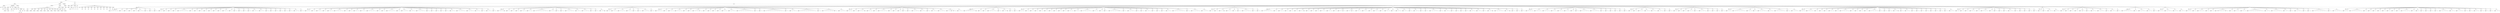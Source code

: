 graph Tree {
	"t0" [label = "TEI"];
	"t1" [label = "teiHeader"];
	"t2" [label = "fileDesc"];
	"t3" [label = "titleStmt"];
	"t4" [label = "title"];
	"t5" [label = "title"];
	"t6" [label = "author"];
	"t7" [label = "idno"];
	"t8" [label = "idno"];
	"t9" [label = "persName"];
	"t10" [label = "forename"];
	"t11" [label = "surname"];
	"t12" [label = "publicationStmt"];
	"t13" [label = "publisher"];
	"t14" [label = "idno"];
	"t15" [label = "idno"];
	"t16" [label = "availability"];
	"t17" [label = "licence"];
	"t18" [label = "ab"];
	"t19" [label = "ref"];
	"t20" [label = "sourceDesc"];
	"t21" [label = "bibl"];
	"t22" [label = "name"];
	"t23" [label = "idno"];
	"t24" [label = "idno"];
	"t25" [label = "availability"];
	"t26" [label = "licence"];
	"t27" [label = "ab"];
	"t28" [label = "ref"];
	"t29" [label = "bibl"];
	"t30" [label = "date"];
	"t31" [label = "idno"];
	"t32" [label = "profileDesc"];
	"t33" [label = "particDesc"];
	"t34" [label = "listPerson"];
	"t35" [label = "person"];
	"t36" [label = "persName"];
	"t37" [label = "person"];
	"t38" [label = "persName"];
	"t39" [label = "person"];
	"t40" [label = "persName"];
	"t41" [label = "person"];
	"t42" [label = "persName"];
	"t43" [label = "person"];
	"t44" [label = "persName"];
	"t45" [label = "person"];
	"t46" [label = "persName"];
	"t47" [label = "person"];
	"t48" [label = "persName"];
	"t49" [label = "person"];
	"t50" [label = "persName"];
	"t51" [label = "person"];
	"t52" [label = "persName"];
	"t53" [label = "person"];
	"t54" [label = "persName"];
	"t55" [label = "person"];
	"t56" [label = "persName"];
	"t57" [label = "person"];
	"t58" [label = "persName"];
	"t59" [label = "textClass"];
	"t60" [label = "keywords"];
	"t61" [label = "term"];
	"t62" [label = "term"];
	"t63" [label = "classCode"];
	"t64" [label = "revisionDesc"];
	"t65" [label = "listChange"];
	"t66" [label = "change"];
	"t67" [label = "text"];
	"t68" [label = "front"];
	"t69" [label = "docTitle"];
	"t70" [label = "titlePart"];
	"t71" [label = "titlePart"];
	"t72" [label = "docDate"];
	"t73" [label = "docAuthor"];
	"t74" [label = "div"];
	"t75" [label = "div"];
	"t76" [label = "head"];
	"t77" [label = "p"];
	"t78" [label = "p"];
	"t79" [label = "div"];
	"t80" [label = "p"];
	"t81" [label = "div"];
	"t82" [label = "p"];
	"t83" [label = "castList"];
	"t84" [label = "head"];
	"t85" [label = "castItem"];
	"t86" [label = "role"];
	"t87" [label = "castItem"];
	"t88" [label = "role"];
	"t89" [label = "castItem"];
	"t90" [label = "role"];
	"t91" [label = "castItem"];
	"t92" [label = "role"];
	"t93" [label = "castItem"];
	"t94" [label = "role"];
	"t95" [label = "castItem"];
	"t96" [label = "role"];
	"t97" [label = "castItem"];
	"t98" [label = "role"];
	"t99" [label = "castItem"];
	"t100" [label = "role"];
	"t101" [label = "castItem"];
	"t102" [label = "role"];
	"t103" [label = "castItem"];
	"t104" [label = "role"];
	"t105" [label = "castItem"];
	"t106" [label = "role"];
	"t107" [label = "body"];
	"t108" [label = "div"];
	"t109" [label = "head"];
	"t110" [label = "div"];
	"t111" [label = "head"];
	"t112" [label = "sp"];
	"t113" [label = "speaker"];
	"t114" [label = "l"];
	"t115" [label = "l"];
	"t116" [label = "l"];
	"t117" [label = "l"];
	"t118" [label = "sp"];
	"t119" [label = "speaker"];
	"t120" [label = "l"];
	"t121" [label = "sp"];
	"t122" [label = "speaker"];
	"t123" [label = "l"];
	"t124" [label = "sp"];
	"t125" [label = "speaker"];
	"t126" [label = "l"];
	"t127" [label = "sp"];
	"t128" [label = "speaker"];
	"t129" [label = "l"];
	"t130" [label = "sp"];
	"t131" [label = "speaker"];
	"t132" [label = "l"];
	"t133" [label = "l"];
	"t134" [label = "sp"];
	"t135" [label = "speaker"];
	"t136" [label = "l"];
	"t137" [label = "sp"];
	"t138" [label = "speaker"];
	"t139" [label = "l"];
	"t140" [label = "sp"];
	"t141" [label = "speaker"];
	"t142" [label = "l"];
	"t143" [label = "div"];
	"t144" [label = "head"];
	"t145" [label = "sp"];
	"t146" [label = "speaker"];
	"t147" [label = "l"];
	"t148" [label = "sp"];
	"t149" [label = "speaker"];
	"t150" [label = "l"];
	"t151" [label = "sp"];
	"t152" [label = "speaker"];
	"t153" [label = "l"];
	"t154" [label = "sp"];
	"t155" [label = "speaker"];
	"t156" [label = "l"];
	"t157" [label = "sp"];
	"t158" [label = "speaker"];
	"t159" [label = "l"];
	"t160" [label = "l"];
	"t161" [label = "l"];
	"t162" [label = "l"];
	"t163" [label = "l"];
	"t164" [label = "sp"];
	"t165" [label = "speaker"];
	"t166" [label = "l"];
	"t167" [label = "sp"];
	"t168" [label = "speaker"];
	"t169" [label = "l"];
	"t170" [label = "sp"];
	"t171" [label = "speaker"];
	"t172" [label = "l"];
	"t173" [label = "sp"];
	"t174" [label = "speaker"];
	"t175" [label = "l"];
	"t176" [label = "sp"];
	"t177" [label = "speaker"];
	"t178" [label = "l"];
	"t179" [label = "sp"];
	"t180" [label = "speaker"];
	"t181" [label = "l"];
	"t182" [label = "sp"];
	"t183" [label = "speaker"];
	"t184" [label = "l"];
	"t185" [label = "sp"];
	"t186" [label = "speaker"];
	"t187" [label = "l"];
	"t188" [label = "l"];
	"t189" [label = "sp"];
	"t190" [label = "speaker"];
	"t191" [label = "l"];
	"t192" [label = "sp"];
	"t193" [label = "speaker"];
	"t194" [label = "l"];
	"t195" [label = "sp"];
	"t196" [label = "speaker"];
	"t197" [label = "l"];
	"t198" [label = "sp"];
	"t199" [label = "speaker"];
	"t200" [label = "l"];
	"t201" [label = "sp"];
	"t202" [label = "speaker"];
	"t203" [label = "l"];
	"t204" [label = "sp"];
	"t205" [label = "speaker"];
	"t206" [label = "l"];
	"t207" [label = "l"];
	"t208" [label = "sp"];
	"t209" [label = "speaker"];
	"t210" [label = "l"];
	"t211" [label = "l"];
	"t212" [label = "sp"];
	"t213" [label = "speaker"];
	"t214" [label = "l"];
	"t215" [label = "sp"];
	"t216" [label = "speaker"];
	"t217" [label = "l"];
	"t218" [label = "sp"];
	"t219" [label = "speaker"];
	"t220" [label = "l"];
	"t221" [label = "sp"];
	"t222" [label = "speaker"];
	"t223" [label = "l"];
	"t224" [label = "sp"];
	"t225" [label = "speaker"];
	"t226" [label = "l"];
	"t227" [label = "sp"];
	"t228" [label = "speaker"];
	"t229" [label = "l"];
	"t230" [label = "sp"];
	"t231" [label = "speaker"];
	"t232" [label = "l"];
	"t233" [label = "l"];
	"t234" [label = "sp"];
	"t235" [label = "speaker"];
	"t236" [label = "l"];
	"t237" [label = "div"];
	"t238" [label = "head"];
	"t239" [label = "sp"];
	"t240" [label = "speaker"];
	"t241" [label = "l"];
	"t242" [label = "l"];
	"t243" [label = "sp"];
	"t244" [label = "speaker"];
	"t245" [label = "l"];
	"t246" [label = "sp"];
	"t247" [label = "speaker"];
	"t248" [label = "l"];
	"t249" [label = "l"];
	"t250" [label = "sp"];
	"t251" [label = "speaker"];
	"t252" [label = "l"];
	"t253" [label = "sp"];
	"t254" [label = "speaker"];
	"t255" [label = "l"];
	"t256" [label = "l"];
	"t257" [label = "sp"];
	"t258" [label = "speaker"];
	"t259" [label = "l"];
	"t260" [label = "l"];
	"t261" [label = "l"];
	"t262" [label = "l"];
	"t263" [label = "sp"];
	"t264" [label = "speaker"];
	"t265" [label = "l"];
	"t266" [label = "sp"];
	"t267" [label = "speaker"];
	"t268" [label = "l"];
	"t269" [label = "sp"];
	"t270" [label = "speaker"];
	"t271" [label = "l"];
	"t272" [label = "l"];
	"t273" [label = "sp"];
	"t274" [label = "speaker"];
	"t275" [label = "l"];
	"t276" [label = "l"];
	"t277" [label = "sp"];
	"t278" [label = "speaker"];
	"t279" [label = "l"];
	"t280" [label = "l"];
	"t281" [label = "l"];
	"t282" [label = "l"];
	"t283" [label = "sp"];
	"t284" [label = "speaker"];
	"t285" [label = "l"];
	"t286" [label = "sp"];
	"t287" [label = "speaker"];
	"t288" [label = "l"];
	"t289" [label = "sp"];
	"t290" [label = "speaker"];
	"t291" [label = "l"];
	"t292" [label = "l"];
	"t293" [label = "l"];
	"t294" [label = "l"];
	"t295" [label = "sp"];
	"t296" [label = "speaker"];
	"t297" [label = "l"];
	"t298" [label = "sp"];
	"t299" [label = "speaker"];
	"t300" [label = "l"];
	"t301" [label = "l"];
	"t302" [label = "l"];
	"t303" [label = "sp"];
	"t304" [label = "speaker"];
	"t305" [label = "l"];
	"t306" [label = "l"];
	"t307" [label = "sp"];
	"t308" [label = "speaker"];
	"t309" [label = "l"];
	"t310" [label = "l"];
	"t311" [label = "l"];
	"t312" [label = "l"];
	"t313" [label = "sp"];
	"t314" [label = "speaker"];
	"t315" [label = "l"];
	"t316" [label = "sp"];
	"t317" [label = "speaker"];
	"t318" [label = "l"];
	"t319" [label = "sp"];
	"t320" [label = "speaker"];
	"t321" [label = "l"];
	"t322" [label = "sp"];
	"t323" [label = "speaker"];
	"t324" [label = "l"];
	"t325" [label = "sp"];
	"t326" [label = "speaker"];
	"t327" [label = "l"];
	"t328" [label = "sp"];
	"t329" [label = "speaker"];
	"t330" [label = "l"];
	"t331" [label = "l"];
	"t332" [label = "sp"];
	"t333" [label = "speaker"];
	"t334" [label = "l"];
	"t335" [label = "l"];
	"t336" [label = "l"];
	"t337" [label = "l"];
	"t338" [label = "sp"];
	"t339" [label = "speaker"];
	"t340" [label = "l"];
	"t341" [label = "l"];
	"t342" [label = "l"];
	"t343" [label = "sp"];
	"t344" [label = "speaker"];
	"t345" [label = "l"];
	"t346" [label = "l"];
	"t347" [label = "sp"];
	"t348" [label = "speaker"];
	"t349" [label = "l"];
	"t350" [label = "sp"];
	"t351" [label = "speaker"];
	"t352" [label = "l"];
	"t353" [label = "l"];
	"t354" [label = "sp"];
	"t355" [label = "speaker"];
	"t356" [label = "l"];
	"t357" [label = "div"];
	"t358" [label = "head"];
	"t359" [label = "sp"];
	"t360" [label = "speaker"];
	"t361" [label = "l"];
	"t362" [label = "l"];
	"t363" [label = "stage"];
	"t364" [label = "sp"];
	"t365" [label = "speaker"];
	"t366" [label = "l"];
	"t367" [label = "sp"];
	"t368" [label = "speaker"];
	"t369" [label = "l"];
	"t370" [label = "sp"];
	"t371" [label = "speaker"];
	"t372" [label = "l"];
	"t373" [label = "sp"];
	"t374" [label = "speaker"];
	"t375" [label = "l"];
	"t376" [label = "l"];
	"t377" [label = "sp"];
	"t378" [label = "speaker"];
	"t379" [label = "l"];
	"t380" [label = "l"];
	"t381" [label = "sp"];
	"t382" [label = "speaker"];
	"t383" [label = "l"];
	"t384" [label = "l"];
	"t385" [label = "l"];
	"t386" [label = "l"];
	"t387" [label = "l"];
	"t388" [label = "l"];
	"t389" [label = "l"];
	"t390" [label = "sp"];
	"t391" [label = "speaker"];
	"t392" [label = "l"];
	"t393" [label = "l"];
	"t394" [label = "sp"];
	"t395" [label = "speaker"];
	"t396" [label = "l"];
	"t397" [label = "sp"];
	"t398" [label = "speaker"];
	"t399" [label = "l"];
	"t400" [label = "sp"];
	"t401" [label = "speaker"];
	"t402" [label = "l"];
	"t403" [label = "l"];
	"t404" [label = "l"];
	"t405" [label = "l"];
	"t406" [label = "sp"];
	"t407" [label = "speaker"];
	"t408" [label = "l"];
	"t409" [label = "l"];
	"t410" [label = "sp"];
	"t411" [label = "speaker"];
	"t412" [label = "l"];
	"t413" [label = "l"];
	"t414" [label = "l"];
	"t415" [label = "sp"];
	"t416" [label = "speaker"];
	"t417" [label = "l"];
	"t418" [label = "sp"];
	"t419" [label = "speaker"];
	"t420" [label = "l"];
	"t421" [label = "sp"];
	"t422" [label = "speaker"];
	"t423" [label = "l"];
	"t424" [label = "stage"];
	"t425" [label = "div"];
	"t426" [label = "head"];
	"t427" [label = "sp"];
	"t428" [label = "speaker"];
	"t429" [label = "l"];
	"t430" [label = "sp"];
	"t431" [label = "speaker"];
	"t432" [label = "l"];
	"t433" [label = "l"];
	"t434" [label = "sp"];
	"t435" [label = "speaker"];
	"t436" [label = "l"];
	"t437" [label = "l"];
	"t438" [label = "l"];
	"t439" [label = "sp"];
	"t440" [label = "speaker"];
	"t441" [label = "l"];
	"t442" [label = "l"];
	"t443" [label = "sp"];
	"t444" [label = "speaker"];
	"t445" [label = "l"];
	"t446" [label = "sp"];
	"t447" [label = "speaker"];
	"t448" [label = "l"];
	"t449" [label = "sp"];
	"t450" [label = "speaker"];
	"t451" [label = "l"];
	"t452" [label = "l"];
	"t453" [label = "l"];
	"t454" [label = "sp"];
	"t455" [label = "speaker"];
	"t456" [label = "l"];
	"t457" [label = "div"];
	"t458" [label = "head"];
	"t459" [label = "sp"];
	"t460" [label = "speaker"];
	"t461" [label = "l"];
	"t462" [label = "l"];
	"t463" [label = "l"];
	"t464" [label = "sp"];
	"t465" [label = "speaker"];
	"t466" [label = "l"];
	"t467" [label = "sp"];
	"t468" [label = "speaker"];
	"t469" [label = "l"];
	"t470" [label = "l"];
	"t471" [label = "sp"];
	"t472" [label = "speaker"];
	"t473" [label = "l"];
	"t474" [label = "l"];
	"t475" [label = "l"];
	"t476" [label = "sp"];
	"t477" [label = "speaker"];
	"t478" [label = "l"];
	"t479" [label = "sp"];
	"t480" [label = "speaker"];
	"t481" [label = "l"];
	"t482" [label = "sp"];
	"t483" [label = "speaker"];
	"t484" [label = "l"];
	"t485" [label = "l"];
	"t486" [label = "note"];
	"t487" [label = "l"];
	"t488" [label = "sp"];
	"t489" [label = "speaker"];
	"t490" [label = "l"];
	"t491" [label = "sp"];
	"t492" [label = "speaker"];
	"t493" [label = "l"];
	"t494" [label = "sp"];
	"t495" [label = "speaker"];
	"t496" [label = "l"];
	"t497" [label = "sp"];
	"t498" [label = "speaker"];
	"t499" [label = "l"];
	"t500" [label = "sp"];
	"t501" [label = "speaker"];
	"t502" [label = "l"];
	"t503" [label = "l"];
	"t504" [label = "sp"];
	"t505" [label = "speaker"];
	"t506" [label = "l"];
	"t507" [label = "l"];
	"t508" [label = "l"];
	"t509" [label = "sp"];
	"t510" [label = "speaker"];
	"t511" [label = "l"];
	"t512" [label = "l"];
	"t513" [label = "l"];
	"t514" [label = "l"];
	"t515" [label = "l"];
	"t516" [label = "l"];
	"t517" [label = "l"];
	"t518" [label = "l"];
	"t519" [label = "sp"];
	"t520" [label = "speaker"];
	"t521" [label = "l"];
	"t522" [label = "sp"];
	"t523" [label = "speaker"];
	"t524" [label = "l"];
	"t525" [label = "sp"];
	"t526" [label = "speaker"];
	"t527" [label = "l"];
	"t528" [label = "l"];
	"t529" [label = "l"];
	"t530" [label = "l"];
	"t531" [label = "l"];
	"t532" [label = "l"];
	"t533" [label = "l"];
	"t534" [label = "l"];
	"t535" [label = "l"];
	"t536" [label = "l"];
	"t537" [label = "sp"];
	"t538" [label = "speaker"];
	"t539" [label = "l"];
	"t540" [label = "sp"];
	"t541" [label = "speaker"];
	"t542" [label = "l"];
	"t543" [label = "l"];
	"t544" [label = "l"];
	"t545" [label = "sp"];
	"t546" [label = "speaker"];
	"t547" [label = "l"];
	"t548" [label = "l"];
	"t549" [label = "l"];
	"t550" [label = "l"];
	"t551" [label = "l"];
	"t552" [label = "l"];
	"t553" [label = "l"];
	"t554" [label = "l"];
	"t555" [label = "l"];
	"t556" [label = "sp"];
	"t557" [label = "speaker"];
	"t558" [label = "l"];
	"t559" [label = "sp"];
	"t560" [label = "speaker"];
	"t561" [label = "l"];
	"t562" [label = "l"];
	"t563" [label = "l"];
	"t564" [label = "l"];
	"t565" [label = "l"];
	"t566" [label = "stage"];
	"t567" [label = "l"];
	"t568" [label = "sp"];
	"t569" [label = "speaker"];
	"t570" [label = "l"];
	"t571" [label = "l"];
	"t572" [label = "l"];
	"t573" [label = "div"];
	"t574" [label = "head"];
	"t575" [label = "sp"];
	"t576" [label = "speaker"];
	"t577" [label = "l"];
	"t578" [label = "l"];
	"t579" [label = "sp"];
	"t580" [label = "speaker"];
	"t581" [label = "l"];
	"t582" [label = "sp"];
	"t583" [label = "speaker"];
	"t584" [label = "l"];
	"t585" [label = "l"];
	"t586" [label = "stage"];
	"t587" [label = "sp"];
	"t588" [label = "speaker"];
	"t589" [label = "l"];
	"t590" [label = "l"];
	"t591" [label = "sp"];
	"t592" [label = "speaker"];
	"t593" [label = "l"];
	"t594" [label = "sp"];
	"t595" [label = "speaker"];
	"t596" [label = "l"];
	"t597" [label = "l"];
	"t598" [label = "l"];
	"t599" [label = "l"];
	"t600" [label = "sp"];
	"t601" [label = "speaker"];
	"t602" [label = "l"];
	"t603" [label = "sp"];
	"t604" [label = "speaker"];
	"t605" [label = "l"];
	"t606" [label = "sp"];
	"t607" [label = "speaker"];
	"t608" [label = "l"];
	"t609" [label = "sp"];
	"t610" [label = "speaker"];
	"t611" [label = "l"];
	"t612" [label = "sp"];
	"t613" [label = "speaker"];
	"t614" [label = "l"];
	"t615" [label = "sp"];
	"t616" [label = "speaker"];
	"t617" [label = "l"];
	"t618" [label = "l"];
	"t619" [label = "l"];
	"t620" [label = "sp"];
	"t621" [label = "speaker"];
	"t622" [label = "l"];
	"t623" [label = "l"];
	"t624" [label = "sp"];
	"t625" [label = "speaker"];
	"t626" [label = "l"];
	"t627" [label = "sp"];
	"t628" [label = "speaker"];
	"t629" [label = "l"];
	"t630" [label = "l"];
	"t631" [label = "sp"];
	"t632" [label = "speaker"];
	"t633" [label = "l"];
	"t634" [label = "l"];
	"t635" [label = "l"];
	"t636" [label = "sp"];
	"t637" [label = "speaker"];
	"t638" [label = "l"];
	"t639" [label = "stage"];
	"t640" [label = "note"];
	"t641" [label = "l"];
	"t642" [label = "sp"];
	"t643" [label = "speaker"];
	"t644" [label = "l"];
	"t645" [label = "l"];
	"t646" [label = "div"];
	"t647" [label = "head"];
	"t648" [label = "sp"];
	"t649" [label = "speaker"];
	"t650" [label = "l"];
	"t651" [label = "l"];
	"t652" [label = "l"];
	"t653" [label = "l"];
	"t654" [label = "l"];
	"t655" [label = "stage"];
	"t656" [label = "sp"];
	"t657" [label = "speaker"];
	"t658" [label = "l"];
	"t659" [label = "sp"];
	"t660" [label = "speaker"];
	"t661" [label = "l"];
	"t662" [label = "sp"];
	"t663" [label = "speaker"];
	"t664" [label = "l"];
	"t665" [label = "l"];
	"t666" [label = "l"];
	"t667" [label = "l"];
	"t668" [label = "sp"];
	"t669" [label = "speaker"];
	"t670" [label = "l"];
	"t671" [label = "sp"];
	"t672" [label = "speaker"];
	"t673" [label = "l"];
	"t674" [label = "stage"];
	"t675" [label = "sp"];
	"t676" [label = "speaker"];
	"t677" [label = "l"];
	"t678" [label = "sp"];
	"t679" [label = "speaker"];
	"t680" [label = "l"];
	"t681" [label = "div"];
	"t682" [label = "head"];
	"t683" [label = "sp"];
	"t684" [label = "speaker"];
	"t685" [label = "l"];
	"t686" [label = "l"];
	"t687" [label = "sp"];
	"t688" [label = "speaker"];
	"t689" [label = "l"];
	"t690" [label = "sp"];
	"t691" [label = "speaker"];
	"t692" [label = "l"];
	"t693" [label = "sp"];
	"t694" [label = "speaker"];
	"t695" [label = "l"];
	"t696" [label = "sp"];
	"t697" [label = "speaker"];
	"t698" [label = "l"];
	"t699" [label = "sp"];
	"t700" [label = "speaker"];
	"t701" [label = "l"];
	"t702" [label = "sp"];
	"t703" [label = "speaker"];
	"t704" [label = "l"];
	"t705" [label = "sp"];
	"t706" [label = "speaker"];
	"t707" [label = "l"];
	"t708" [label = "sp"];
	"t709" [label = "speaker"];
	"t710" [label = "l"];
	"t711" [label = "sp"];
	"t712" [label = "speaker"];
	"t713" [label = "l"];
	"t714" [label = "sp"];
	"t715" [label = "speaker"];
	"t716" [label = "l"];
	"t717" [label = "l"];
	"t718" [label = "sp"];
	"t719" [label = "speaker"];
	"t720" [label = "l"];
	"t721" [label = "l"];
	"t722" [label = "sp"];
	"t723" [label = "speaker"];
	"t724" [label = "l"];
	"t725" [label = "l"];
	"t726" [label = "l"];
	"t727" [label = "l"];
	"t728" [label = "l"];
	"t729" [label = "sp"];
	"t730" [label = "speaker"];
	"t731" [label = "l"];
	"t732" [label = "l"];
	"t733" [label = "sp"];
	"t734" [label = "speaker"];
	"t735" [label = "l"];
	"t736" [label = "sp"];
	"t737" [label = "speaker"];
	"t738" [label = "l"];
	"t739" [label = "sp"];
	"t740" [label = "speaker"];
	"t741" [label = "l"];
	"t742" [label = "l"];
	"t743" [label = "l"];
	"t744" [label = "l"];
	"t745" [label = "note"];
	"t746" [label = "l"];
	"t747" [label = "sp"];
	"t748" [label = "speaker"];
	"t749" [label = "l"];
	"t750" [label = "sp"];
	"t751" [label = "speaker"];
	"t752" [label = "l"];
	"t753" [label = "l"];
	"t754" [label = "l"];
	"t755" [label = "sp"];
	"t756" [label = "speaker"];
	"t757" [label = "l"];
	"t758" [label = "sp"];
	"t759" [label = "speaker"];
	"t760" [label = "l"];
	"t761" [label = "sp"];
	"t762" [label = "speaker"];
	"t763" [label = "l"];
	"t764" [label = "l"];
	"t765" [label = "sp"];
	"t766" [label = "speaker"];
	"t767" [label = "l"];
	"t768" [label = "sp"];
	"t769" [label = "speaker"];
	"t770" [label = "l"];
	"t771" [label = "sp"];
	"t772" [label = "speaker"];
	"t773" [label = "l"];
	"t774" [label = "sp"];
	"t775" [label = "speaker"];
	"t776" [label = "l"];
	"t777" [label = "l"];
	"t778" [label = "sp"];
	"t779" [label = "speaker"];
	"t780" [label = "l"];
	"t781" [label = "l"];
	"t782" [label = "l"];
	"t783" [label = "l"];
	"t784" [label = "l"];
	"t785" [label = "l"];
	"t786" [label = "sp"];
	"t787" [label = "speaker"];
	"t788" [label = "l"];
	"t789" [label = "sp"];
	"t790" [label = "speaker"];
	"t791" [label = "l"];
	"t792" [label = "l"];
	"t793" [label = "l"];
	"t794" [label = "l"];
	"t795" [label = "sp"];
	"t796" [label = "speaker"];
	"t797" [label = "l"];
	"t798" [label = "l"];
	"t799" [label = "l"];
	"t800" [label = "div"];
	"t801" [label = "head"];
	"t802" [label = "sp"];
	"t803" [label = "speaker"];
	"t804" [label = "l"];
	"t805" [label = "sp"];
	"t806" [label = "speaker"];
	"t807" [label = "l"];
	"t808" [label = "sp"];
	"t809" [label = "speaker"];
	"t810" [label = "l"];
	"t811" [label = "stage"];
	"t812" [label = "sp"];
	"t813" [label = "speaker"];
	"t814" [label = "l"];
	"t815" [label = "l"];
	"t816" [label = "sp"];
	"t817" [label = "speaker"];
	"t818" [label = "l"];
	"t819" [label = "sp"];
	"t820" [label = "speaker"];
	"t821" [label = "l"];
	"t822" [label = "sp"];
	"t823" [label = "speaker"];
	"t824" [label = "l"];
	"t825" [label = "l"];
	"t826" [label = "l"];
	"t827" [label = "l"];
	"t828" [label = "sp"];
	"t829" [label = "speaker"];
	"t830" [label = "l"];
	"t831" [label = "sp"];
	"t832" [label = "speaker"];
	"t833" [label = "l"];
	"t834" [label = "div"];
	"t835" [label = "head"];
	"t836" [label = "sp"];
	"t837" [label = "speaker"];
	"t838" [label = "l"];
	"t839" [label = "l"];
	"t840" [label = "l"];
	"t841" [label = "l"];
	"t842" [label = "l"];
	"t843" [label = "sp"];
	"t844" [label = "speaker"];
	"t845" [label = "l"];
	"t846" [label = "sp"];
	"t847" [label = "speaker"];
	"t848" [label = "l"];
	"t849" [label = "l"];
	"t850" [label = "sp"];
	"t851" [label = "speaker"];
	"t852" [label = "l"];
	"t853" [label = "sp"];
	"t854" [label = "speaker"];
	"t855" [label = "l"];
	"t856" [label = "sp"];
	"t857" [label = "speaker"];
	"t858" [label = "l"];
	"t859" [label = "sp"];
	"t860" [label = "speaker"];
	"t861" [label = "l"];
	"t862" [label = "stage"];
	"t863" [label = "sp"];
	"t864" [label = "speaker"];
	"t865" [label = "l"];
	"t866" [label = "sp"];
	"t867" [label = "speaker"];
	"t868" [label = "l"];
	"t869" [label = "sp"];
	"t870" [label = "speaker"];
	"t871" [label = "l"];
	"t872" [label = "sp"];
	"t873" [label = "speaker"];
	"t874" [label = "l"];
	"t875" [label = "l"];
	"t876" [label = "sp"];
	"t877" [label = "speaker"];
	"t878" [label = "l"];
	"t879" [label = "l"];
	"t880" [label = "sp"];
	"t881" [label = "speaker"];
	"t882" [label = "l"];
	"t883" [label = "sp"];
	"t884" [label = "speaker"];
	"t885" [label = "l"];
	"t886" [label = "stage"];
	"t887" [label = "l"];
	"t888" [label = "sp"];
	"t889" [label = "speaker"];
	"t890" [label = "l"];
	"t891" [label = "stage"];
	"t892" [label = "l"];
	"t893" [label = "sp"];
	"t894" [label = "speaker"];
	"t895" [label = "l"];
	"t896" [label = "l"];
	"t897" [label = "sp"];
	"t898" [label = "speaker"];
	"t899" [label = "l"];
	"t900" [label = "l"];
	"t901" [label = "sp"];
	"t902" [label = "speaker"];
	"t903" [label = "l"];
	"t904" [label = "sp"];
	"t905" [label = "speaker"];
	"t906" [label = "l"];
	"t907" [label = "l"];
	"t908" [label = "sp"];
	"t909" [label = "speaker"];
	"t910" [label = "l"];
	"t911" [label = "sp"];
	"t912" [label = "speaker"];
	"t913" [label = "l"];
	"t914" [label = "l"];
	"t915" [label = "sp"];
	"t916" [label = "speaker"];
	"t917" [label = "l"];
	"t918" [label = "sp"];
	"t919" [label = "speaker"];
	"t920" [label = "l"];
	"t921" [label = "l"];
	"t922" [label = "sp"];
	"t923" [label = "speaker"];
	"t924" [label = "l"];
	"t925" [label = "l"];
	"t926" [label = "sp"];
	"t927" [label = "speaker"];
	"t928" [label = "l"];
	"t929" [label = "sp"];
	"t930" [label = "speaker"];
	"t931" [label = "l"];
	"t932" [label = "l"];
	"t933" [label = "sp"];
	"t934" [label = "speaker"];
	"t935" [label = "l"];
	"t936" [label = "sp"];
	"t937" [label = "speaker"];
	"t938" [label = "l"];
	"t939" [label = "sp"];
	"t940" [label = "speaker"];
	"t941" [label = "l"];
	"t942" [label = "l"];
	"t943" [label = "l"];
	"t944" [label = "l"];
	"t945" [label = "sp"];
	"t946" [label = "speaker"];
	"t947" [label = "l"];
	"t948" [label = "sp"];
	"t949" [label = "speaker"];
	"t950" [label = "l"];
	"t951" [label = "l"];
	"t952" [label = "sp"];
	"t953" [label = "speaker"];
	"t954" [label = "l"];
	"t955" [label = "sp"];
	"t956" [label = "speaker"];
	"t957" [label = "l"];
	"t958" [label = "sp"];
	"t959" [label = "speaker"];
	"t960" [label = "l"];
	"t961" [label = "sp"];
	"t962" [label = "speaker"];
	"t963" [label = "l"];
	"t964" [label = "sp"];
	"t965" [label = "speaker"];
	"t966" [label = "l"];
	"t967" [label = "l"];
	"t968" [label = "sp"];
	"t969" [label = "speaker"];
	"t970" [label = "l"];
	"t971" [label = "l"];
	"t972" [label = "sp"];
	"t973" [label = "speaker"];
	"t974" [label = "l"];
	"t975" [label = "sp"];
	"t976" [label = "speaker"];
	"t977" [label = "l"];
	"t978" [label = "stage"];
	"t979" [label = "sp"];
	"t980" [label = "speaker"];
	"t981" [label = "l"];
	"t982" [label = "l"];
	"t983" [label = "l"];
	"t984" [label = "l"];
	"t985" [label = "sp"];
	"t986" [label = "speaker"];
	"t987" [label = "l"];
	"t988" [label = "stage"];
	"t989" [label = "sp"];
	"t990" [label = "speaker"];
	"t991" [label = "l"];
	"t992" [label = "sp"];
	"t993" [label = "speaker"];
	"t994" [label = "l"];
	"t995" [label = "sp"];
	"t996" [label = "speaker"];
	"t997" [label = "l"];
	"t998" [label = "div"];
	"t999" [label = "head"];
	"t1000" [label = "sp"];
	"t1001" [label = "speaker"];
	"t1002" [label = "l"];
	"t1003" [label = "l"];
	"t1004" [label = "l"];
	"t1005" [label = "sp"];
	"t1006" [label = "speaker"];
	"t1007" [label = "l"];
	"t1008" [label = "l"];
	"t1009" [label = "l"];
	"t1010" [label = "sp"];
	"t1011" [label = "speaker"];
	"t1012" [label = "l"];
	"t1013" [label = "l"];
	"t1014" [label = "l"];
	"t1015" [label = "sp"];
	"t1016" [label = "speaker"];
	"t1017" [label = "l"];
	"t1018" [label = "l"];
	"t1019" [label = "sp"];
	"t1020" [label = "speaker"];
	"t1021" [label = "l"];
	"t1022" [label = "l"];
	"t1023" [label = "sp"];
	"t1024" [label = "speaker"];
	"t1025" [label = "l"];
	"t1026" [label = "l"];
	"t1027" [label = "sp"];
	"t1028" [label = "speaker"];
	"t1029" [label = "l"];
	"t1030" [label = "sp"];
	"t1031" [label = "speaker"];
	"t1032" [label = "l"];
	"t1033" [label = "sp"];
	"t1034" [label = "speaker"];
	"t1035" [label = "l"];
	"t1036" [label = "l"];
	"t1037" [label = "l"];
	"t1038" [label = "l"];
	"t1039" [label = "sp"];
	"t1040" [label = "speaker"];
	"t1041" [label = "l"];
	"t1042" [label = "l"];
	"t1043" [label = "l"];
	"t1044" [label = "l"];
	"t1045" [label = "sp"];
	"t1046" [label = "speaker"];
	"t1047" [label = "l"];
	"t1048" [label = "sp"];
	"t1049" [label = "speaker"];
	"t1050" [label = "l"];
	"t1051" [label = "sp"];
	"t1052" [label = "speaker"];
	"t1053" [label = "l"];
	"t1054" [label = "sp"];
	"t1055" [label = "speaker"];
	"t1056" [label = "l"];
	"t1057" [label = "sp"];
	"t1058" [label = "speaker"];
	"t1059" [label = "l"];
	"t1060" [label = "sp"];
	"t1061" [label = "speaker"];
	"t1062" [label = "l"];
	"t1063" [label = "div"];
	"t1064" [label = "head"];
	"t1065" [label = "sp"];
	"t1066" [label = "speaker"];
	"t1067" [label = "l"];
	"t1068" [label = "sp"];
	"t1069" [label = "speaker"];
	"t1070" [label = "l"];
	"t1071" [label = "sp"];
	"t1072" [label = "speaker"];
	"t1073" [label = "l"];
	"t1074" [label = "l"];
	"t1075" [label = "sp"];
	"t1076" [label = "speaker"];
	"t1077" [label = "l"];
	"t1078" [label = "l"];
	"t1079" [label = "sp"];
	"t1080" [label = "speaker"];
	"t1081" [label = "l"];
	"t1082" [label = "l"];
	"t1083" [label = "sp"];
	"t1084" [label = "speaker"];
	"t1085" [label = "l"];
	"t1086" [label = "l"];
	"t1087" [label = "sp"];
	"t1088" [label = "speaker"];
	"t1089" [label = "l"];
	"t1090" [label = "sp"];
	"t1091" [label = "speaker"];
	"t1092" [label = "l"];
	"t1093" [label = "div"];
	"t1094" [label = "head"];
	"t1095" [label = "sp"];
	"t1096" [label = "speaker"];
	"t1097" [label = "l"];
	"t1098" [label = "sp"];
	"t1099" [label = "speaker"];
	"t1100" [label = "l"];
	"t1101" [label = "sp"];
	"t1102" [label = "speaker"];
	"t1103" [label = "l"];
	"t1104" [label = "sp"];
	"t1105" [label = "speaker"];
	"t1106" [label = "l"];
	"t1107" [label = "l"];
	"t1108" [label = "sp"];
	"t1109" [label = "speaker"];
	"t1110" [label = "l"];
	"t1111" [label = "sp"];
	"t1112" [label = "speaker"];
	"t1113" [label = "l"];
	"t1114" [label = "l"];
	"t1115" [label = "l"];
	"t1116" [label = "sp"];
	"t1117" [label = "speaker"];
	"t1118" [label = "l"];
	"t1119" [label = "sp"];
	"t1120" [label = "speaker"];
	"t1121" [label = "l"];
	"t1122" [label = "sp"];
	"t1123" [label = "speaker"];
	"t1124" [label = "l"];
	"t1125" [label = "sp"];
	"t1126" [label = "speaker"];
	"t1127" [label = "l"];
	"t1128" [label = "div"];
	"t1129" [label = "head"];
	"t1130" [label = "sp"];
	"t1131" [label = "speaker"];
	"t1132" [label = "l"];
	"t1133" [label = "l"];
	"t1134" [label = "sp"];
	"t1135" [label = "speaker"];
	"t1136" [label = "l"];
	"t1137" [label = "l"];
	"t1138" [label = "l"];
	"t1139" [label = "l"];
	"t1140" [label = "l"];
	"t1141" [label = "l"];
	"t1142" [label = "sp"];
	"t1143" [label = "speaker"];
	"t1144" [label = "l"];
	"t1145" [label = "l"];
	"t1146" [label = "sp"];
	"t1147" [label = "speaker"];
	"t1148" [label = "l"];
	"t1149" [label = "sp"];
	"t1150" [label = "speaker"];
	"t1151" [label = "l"];
	"t1152" [label = "l"];
	"t1153" [label = "l"];
	"t1154" [label = "l"];
	"t1155" [label = "sp"];
	"t1156" [label = "speaker"];
	"t1157" [label = "l"];
	"t1158" [label = "l"];
	"t1159" [label = "sp"];
	"t1160" [label = "speaker"];
	"t1161" [label = "l"];
	"t1162" [label = "l"];
	"t1163" [label = "l"];
	"t1164" [label = "l"];
	"t1165" [label = "l"];
	"t1166" [label = "sp"];
	"t1167" [label = "speaker"];
	"t1168" [label = "l"];
	"t1169" [label = "sp"];
	"t1170" [label = "speaker"];
	"t1171" [label = "l"];
	"t1172" [label = "l"];
	"t1173" [label = "l"];
	"t1174" [label = "div"];
	"t1175" [label = "head"];
	"t1176" [label = "sp"];
	"t1177" [label = "speaker"];
	"t1178" [label = "l"];
	"t1179" [label = "l"];
	"t1180" [label = "sp"];
	"t1181" [label = "speaker"];
	"t1182" [label = "l"];
	"t1183" [label = "l"];
	"t1184" [label = "l"];
	"t1185" [label = "sp"];
	"t1186" [label = "speaker"];
	"t1187" [label = "l"];
	"t1188" [label = "sp"];
	"t1189" [label = "speaker"];
	"t1190" [label = "l"];
	"t1191" [label = "sp"];
	"t1192" [label = "speaker"];
	"t1193" [label = "l"];
	"t1194" [label = "sp"];
	"t1195" [label = "speaker"];
	"t1196" [label = "l"];
	"t1197" [label = "l"];
	"t1198" [label = "sp"];
	"t1199" [label = "speaker"];
	"t1200" [label = "l"];
	"t1201" [label = "sp"];
	"t1202" [label = "speaker"];
	"t1203" [label = "l"];
	"t1204" [label = "l"];
	"t1205" [label = "l"];
	"t1206" [label = "l"];
	"t1207" [label = "sp"];
	"t1208" [label = "speaker"];
	"t1209" [label = "l"];
	"t1210" [label = "sp"];
	"t1211" [label = "speaker"];
	"t1212" [label = "l"];
	"t1213" [label = "sp"];
	"t1214" [label = "speaker"];
	"t1215" [label = "l"];
	"t1216" [label = "sp"];
	"t1217" [label = "speaker"];
	"t1218" [label = "l"];
	"t1219" [label = "sp"];
	"t1220" [label = "speaker"];
	"t1221" [label = "l"];
	"t1222" [label = "l"];
	"t1223" [label = "l"];
	"t1224" [label = "l"];
	"t1225" [label = "sp"];
	"t1226" [label = "speaker"];
	"t1227" [label = "l"];
	"t1228" [label = "sp"];
	"t1229" [label = "speaker"];
	"t1230" [label = "l"];
	"t1231" [label = "sp"];
	"t1232" [label = "speaker"];
	"t1233" [label = "l"];
	"t1234" [label = "sp"];
	"t1235" [label = "speaker"];
	"t1236" [label = "l"];
	"t1237" [label = "stage"];
	"t1238" [label = "sp"];
	"t1239" [label = "speaker"];
	"t1240" [label = "l"];
	"t1241" [label = "sp"];
	"t1242" [label = "speaker"];
	"t1243" [label = "l"];
	"t1244" [label = "l"];
	"t1245" [label = "sp"];
	"t1246" [label = "speaker"];
	"t1247" [label = "l"];
	"t1248" [label = "sp"];
	"t1249" [label = "speaker"];
	"t1250" [label = "l"];
	"t1251" [label = "sp"];
	"t1252" [label = "speaker"];
	"t1253" [label = "l"];
	"t1254" [label = "sp"];
	"t1255" [label = "speaker"];
	"t1256" [label = "l"];
	"t1257" [label = "sp"];
	"t1258" [label = "speaker"];
	"t1259" [label = "l"];
	"t1260" [label = "sp"];
	"t1261" [label = "speaker"];
	"t1262" [label = "l"];
	"t1263" [label = "sp"];
	"t1264" [label = "speaker"];
	"t1265" [label = "l"];
	"t1266" [label = "sp"];
	"t1267" [label = "speaker"];
	"t1268" [label = "l"];
	"t1269" [label = "sp"];
	"t1270" [label = "speaker"];
	"t1271" [label = "l"];
	"t1272" [label = "l"];
	"t1273" [label = "div"];
	"t1274" [label = "head"];
	"t1275" [label = "sp"];
	"t1276" [label = "speaker"];
	"t1277" [label = "l"];
	"t1278" [label = "sp"];
	"t1279" [label = "speaker"];
	"t1280" [label = "l"];
	"t1281" [label = "sp"];
	"t1282" [label = "speaker"];
	"t1283" [label = "l"];
	"t1284" [label = "sp"];
	"t1285" [label = "speaker"];
	"t1286" [label = "l"];
	"t1287" [label = "l"];
	"t1288" [label = "sp"];
	"t1289" [label = "speaker"];
	"t1290" [label = "l"];
	"t1291" [label = "sp"];
	"t1292" [label = "speaker"];
	"t1293" [label = "l"];
	"t1294" [label = "l"];
	"t1295" [label = "l"];
	"t1296" [label = "sp"];
	"t1297" [label = "speaker"];
	"t1298" [label = "l"];
	"t1299" [label = "sp"];
	"t1300" [label = "speaker"];
	"t1301" [label = "l"];
	"t1302" [label = "sp"];
	"t1303" [label = "speaker"];
	"t1304" [label = "l"];
	"t1305" [label = "sp"];
	"t1306" [label = "speaker"];
	"t1307" [label = "l"];
	"t1308" [label = "sp"];
	"t1309" [label = "speaker"];
	"t1310" [label = "l"];
	"t1311" [label = "l"];
	"t1312" [label = "sp"];
	"t1313" [label = "speaker"];
	"t1314" [label = "l"];
	"t1315" [label = "sp"];
	"t1316" [label = "speaker"];
	"t1317" [label = "l"];
	"t1318" [label = "sp"];
	"t1319" [label = "speaker"];
	"t1320" [label = "l"];
	"t1321" [label = "sp"];
	"t1322" [label = "speaker"];
	"t1323" [label = "l"];
	"t1324" [label = "sp"];
	"t1325" [label = "speaker"];
	"t1326" [label = "l"];
	"t1327" [label = "div"];
	"t1328" [label = "head"];
	"t1329" [label = "sp"];
	"t1330" [label = "speaker"];
	"t1331" [label = "l"];
	"t1332" [label = "sp"];
	"t1333" [label = "speaker"];
	"t1334" [label = "l"];
	"t1335" [label = "sp"];
	"t1336" [label = "speaker"];
	"t1337" [label = "l"];
	"t1338" [label = "l"];
	"t1339" [label = "sp"];
	"t1340" [label = "speaker"];
	"t1341" [label = "l"];
	"t1342" [label = "l"];
	"t1343" [label = "div"];
	"t1344" [label = "head"];
	"t1345" [label = "sp"];
	"t1346" [label = "speaker"];
	"t1347" [label = "l"];
	"t1348" [label = "sp"];
	"t1349" [label = "speaker"];
	"t1350" [label = "l"];
	"t1351" [label = "sp"];
	"t1352" [label = "speaker"];
	"t1353" [label = "l"];
	"t1354" [label = "sp"];
	"t1355" [label = "speaker"];
	"t1356" [label = "l"];
	"t1357" [label = "sp"];
	"t1358" [label = "speaker"];
	"t1359" [label = "note"];
	"t1360" [label = "l"];
	"t1361" [label = "sp"];
	"t1362" [label = "speaker"];
	"t1363" [label = "l"];
	"t1364" [label = "sp"];
	"t1365" [label = "speaker"];
	"t1366" [label = "l"];
	"t1367" [label = "l"];
	"t1368" [label = "sp"];
	"t1369" [label = "speaker"];
	"t1370" [label = "l"];
	"t1371" [label = "l"];
	"t1372" [label = "l"];
	"t1373" [label = "sp"];
	"t1374" [label = "speaker"];
	"t1375" [label = "l"];
	"t1376" [label = "sp"];
	"t1377" [label = "speaker"];
	"t1378" [label = "l"];
	"t1379" [label = "l"];
	"t1380" [label = "sp"];
	"t1381" [label = "speaker"];
	"t1382" [label = "l"];
	"t1383" [label = "div"];
	"t1384" [label = "head"];
	"t1385" [label = "sp"];
	"t1386" [label = "speaker"];
	"t1387" [label = "l"];
	"t1388" [label = "l"];
	"t1389" [label = "l"];
	"t1390" [label = "l"];
	"t1391" [label = "l"];
	"t1392" [label = "sp"];
	"t1393" [label = "speaker"];
	"t1394" [label = "l"];
	"t1395" [label = "sp"];
	"t1396" [label = "speaker"];
	"t1397" [label = "l"];
	"t1398" [label = "l"];
	"t1399" [label = "l"];
	"t1400" [label = "sp"];
	"t1401" [label = "speaker"];
	"t1402" [label = "l"];
	"t1403" [label = "l"];
	"t1404" [label = "sp"];
	"t1405" [label = "speaker"];
	"t1406" [label = "l"];
	"t1407" [label = "div"];
	"t1408" [label = "head"];
	"t1409" [label = "sp"];
	"t1410" [label = "speaker"];
	"t1411" [label = "l"];
	"t1412" [label = "l"];
	"t1413" [label = "sp"];
	"t1414" [label = "speaker"];
	"t1415" [label = "l"];
	"t1416" [label = "l"];
	"t1417" [label = "l"];
	"t1418" [label = "sp"];
	"t1419" [label = "speaker"];
	"t1420" [label = "l"];
	"t1421" [label = "l"];
	"t1422" [label = "sp"];
	"t1423" [label = "speaker"];
	"t1424" [label = "l"];
	"t1425" [label = "l"];
	"t1426" [label = "div"];
	"t1427" [label = "head"];
	"t1428" [label = "sp"];
	"t1429" [label = "speaker"];
	"t1430" [label = "l"];
	"t1431" [label = "l"];
	"t1432" [label = "sp"];
	"t1433" [label = "speaker"];
	"t1434" [label = "l"];
	"t1435" [label = "sp"];
	"t1436" [label = "speaker"];
	"t1437" [label = "l"];
	"t1438" [label = "l"];
	"t1439" [label = "l"];
	"t1440" [label = "sp"];
	"t1441" [label = "speaker"];
	"t1442" [label = "l"];
	"t1443" [label = "sp"];
	"t1444" [label = "speaker"];
	"t1445" [label = "l"];
	"t1446" [label = "sp"];
	"t1447" [label = "speaker"];
	"t1448" [label = "note"];
	"t1449" [label = "l"];
	"t1450" [label = "l"];
	"t1451" [label = "l"];
	"t1452" [label = "note"];
	"t1453" [label = "l"];
	"t1454" [label = "sp"];
	"t1455" [label = "speaker"];
	"t1456" [label = "l"];
	"t1457" [label = "sp"];
	"t1458" [label = "speaker"];
	"t1459" [label = "l"];
	"t1460" [label = "l"];
	"t1461" [label = "sp"];
	"t1462" [label = "speaker"];
	"t1463" [label = "l"];
	"t1464" [label = "l"];
	"t1465" [label = "sp"];
	"t1466" [label = "speaker"];
	"t1467" [label = "l"];
	"t1468" [label = "l"];
	"t1469" [label = "l"];
	"t1470" [label = "l"];
	"t1471" [label = "l"];
	"t1472" [label = "l"];
	"t1473" [label = "l"];
	"t1474" [label = "l"];
	"t1475" [label = "sp"];
	"t1476" [label = "speaker"];
	"t1477" [label = "l"];
	"t1478" [label = "l"];
	"t1479" [label = "sp"];
	"t1480" [label = "speaker"];
	"t1481" [label = "l"];
	"t1482" [label = "l"];
	"t1483" [label = "l"];
	"t1484" [label = "l"];
	"t1485" [label = "l"];
	"t1486" [label = "sp"];
	"t1487" [label = "speaker"];
	"t1488" [label = "l"];
	"t1489" [label = "l"];
	"t1490" [label = "sp"];
	"t1491" [label = "speaker"];
	"t1492" [label = "l"];
	"t1493" [label = "sp"];
	"t1494" [label = "speaker"];
	"t1495" [label = "l"];
	"t1496" [label = "l"];
	"t1497" [label = "l"];
	"t1498" [label = "sp"];
	"t1499" [label = "speaker"];
	"t1500" [label = "l"];
	"t1501" [label = "sp"];
	"t1502" [label = "speaker"];
	"t1503" [label = "l"];
	"t1504" [label = "sp"];
	"t1505" [label = "speaker"];
	"t1506" [label = "l"];
	"t1507" [label = "l"];
	"t1508" [label = "l"];
	"t1509" [label = "l"];
	"t1510" [label = "l"];
	"t1511" [label = "l"];
	"t1512" [label = "l"];
	"t1513" [label = "sp"];
	"t1514" [label = "speaker"];
	"t1515" [label = "l"];
	"t1516" [label = "sp"];
	"t1517" [label = "speaker"];
	"t1518" [label = "l"];
	"t1519" [label = "l"];
	"t1520" [label = "l"];
	"t1521" [label = "l"];
	"t1522" [label = "div"];
	"t1523" [label = "head"];
	"t1524" [label = "sp"];
	"t1525" [label = "speaker"];
	"t1526" [label = "l"];
	"t1527" [label = "l"];
	"t1528" [label = "sp"];
	"t1529" [label = "speaker"];
	"t1530" [label = "l"];
	"t1531" [label = "l"];
	"t1532" [label = "l"];
	"t1533" [label = "l"];
	"t1534" [label = "l"];
	"t1535" [label = "l"];
	"t1536" [label = "sp"];
	"t1537" [label = "speaker"];
	"t1538" [label = "l"];
	"t1539" [label = "sp"];
	"t1540" [label = "speaker"];
	"t1541" [label = "l"];
	"t1542" [label = "sp"];
	"t1543" [label = "speaker"];
	"t1544" [label = "l"];
	"t1545" [label = "sp"];
	"t1546" [label = "speaker"];
	"t1547" [label = "l"];
	"t1548" [label = "sp"];
	"t1549" [label = "speaker"];
	"t1550" [label = "l"];
	"t1551" [label = "sp"];
	"t1552" [label = "speaker"];
	"t1553" [label = "l"];
	"t1554" [label = "sp"];
	"t1555" [label = "speaker"];
	"t1556" [label = "l"];
	"t1557" [label = "sp"];
	"t1558" [label = "speaker"];
	"t1559" [label = "l"];
	"t1560" [label = "sp"];
	"t1561" [label = "speaker"];
	"t1562" [label = "l"];
	"t1563" [label = "l"];
	"t1564" [label = "l"];
	"t1565" [label = "l"];
	"t1566" [label = "sp"];
	"t1567" [label = "speaker"];
	"t1568" [label = "l"];
	"t1569" [label = "sp"];
	"t1570" [label = "speaker"];
	"t1571" [label = "l"];
	"t1572" [label = "sp"];
	"t1573" [label = "speaker"];
	"t1574" [label = "l"];
	"t1575" [label = "sp"];
	"t1576" [label = "speaker"];
	"t1577" [label = "l"];
	"t1578" [label = "sp"];
	"t1579" [label = "speaker"];
	"t1580" [label = "l"];
	"t1581" [label = "sp"];
	"t1582" [label = "speaker"];
	"t1583" [label = "l"];
	"t1584" [label = "sp"];
	"t1585" [label = "speaker"];
	"t1586" [label = "l"];
	"t1587" [label = "l"];
	"t1588" [label = "l"];
	"t1589" [label = "l"];
	"t1590" [label = "sp"];
	"t1591" [label = "speaker"];
	"t1592" [label = "l"];
	"t1593" [label = "l"];
	"t1594" [label = "sp"];
	"t1595" [label = "speaker"];
	"t1596" [label = "l"];
	"t1597" [label = "l"];
	"t1598" [label = "l"];
	"t1599" [label = "sp"];
	"t1600" [label = "speaker"];
	"t1601" [label = "l"];
	"t1602" [label = "sp"];
	"t1603" [label = "speaker"];
	"t1604" [label = "l"];
	"t1605" [label = "sp"];
	"t1606" [label = "speaker"];
	"t1607" [label = "l"];
	"t1608" [label = "l"];
	"t1609" [label = "sp"];
	"t1610" [label = "speaker"];
	"t1611" [label = "l"];
	"t1612" [label = "sp"];
	"t1613" [label = "speaker"];
	"t1614" [label = "l"];
	"t1615" [label = "sp"];
	"t1616" [label = "speaker"];
	"t1617" [label = "l"];
	"t1618" [label = "sp"];
	"t1619" [label = "speaker"];
	"t1620" [label = "l"];
	"t1621" [label = "l"];
	"t0" -- "t1";
	"t1" -- "t2";
	"t2" -- "t3";
	"t3" -- "t4";
	"t3" -- "t5";
	"t3" -- "t6";
	"t6" -- "t7";
	"t6" -- "t8";
	"t6" -- "t9";
	"t9" -- "t10";
	"t9" -- "t11";
	"t2" -- "t12";
	"t12" -- "t13";
	"t12" -- "t14";
	"t12" -- "t15";
	"t12" -- "t16";
	"t16" -- "t17";
	"t17" -- "t18";
	"t17" -- "t19";
	"t2" -- "t20";
	"t20" -- "t21";
	"t21" -- "t22";
	"t21" -- "t23";
	"t21" -- "t24";
	"t21" -- "t25";
	"t25" -- "t26";
	"t26" -- "t27";
	"t26" -- "t28";
	"t21" -- "t29";
	"t29" -- "t30";
	"t29" -- "t31";
	"t1" -- "t32";
	"t32" -- "t33";
	"t33" -- "t34";
	"t34" -- "t35";
	"t35" -- "t36";
	"t34" -- "t37";
	"t37" -- "t38";
	"t34" -- "t39";
	"t39" -- "t40";
	"t34" -- "t41";
	"t41" -- "t42";
	"t34" -- "t43";
	"t43" -- "t44";
	"t34" -- "t45";
	"t45" -- "t46";
	"t34" -- "t47";
	"t47" -- "t48";
	"t34" -- "t49";
	"t49" -- "t50";
	"t34" -- "t51";
	"t51" -- "t52";
	"t34" -- "t53";
	"t53" -- "t54";
	"t34" -- "t55";
	"t55" -- "t56";
	"t34" -- "t57";
	"t57" -- "t58";
	"t32" -- "t59";
	"t59" -- "t60";
	"t60" -- "t61";
	"t60" -- "t62";
	"t59" -- "t63";
	"t1" -- "t64";
	"t64" -- "t65";
	"t65" -- "t66";
	"t0" -- "t67";
	"t67" -- "t68";
	"t68" -- "t69";
	"t69" -- "t70";
	"t69" -- "t71";
	"t68" -- "t72";
	"t68" -- "t73";
	"t68" -- "t74";
	"t74" -- "t75";
	"t75" -- "t76";
	"t75" -- "t77";
	"t75" -- "t78";
	"t74" -- "t79";
	"t79" -- "t80";
	"t74" -- "t81";
	"t81" -- "t82";
	"t68" -- "t83";
	"t83" -- "t84";
	"t83" -- "t85";
	"t85" -- "t86";
	"t83" -- "t87";
	"t87" -- "t88";
	"t83" -- "t89";
	"t89" -- "t90";
	"t83" -- "t91";
	"t91" -- "t92";
	"t83" -- "t93";
	"t93" -- "t94";
	"t83" -- "t95";
	"t95" -- "t96";
	"t83" -- "t97";
	"t97" -- "t98";
	"t83" -- "t99";
	"t99" -- "t100";
	"t83" -- "t101";
	"t101" -- "t102";
	"t83" -- "t103";
	"t103" -- "t104";
	"t83" -- "t105";
	"t105" -- "t106";
	"t67" -- "t107";
	"t107" -- "t108";
	"t108" -- "t109";
	"t108" -- "t110";
	"t110" -- "t111";
	"t110" -- "t112";
	"t112" -- "t113";
	"t112" -- "t114";
	"t112" -- "t115";
	"t112" -- "t116";
	"t112" -- "t117";
	"t110" -- "t118";
	"t118" -- "t119";
	"t118" -- "t120";
	"t110" -- "t121";
	"t121" -- "t122";
	"t121" -- "t123";
	"t110" -- "t124";
	"t124" -- "t125";
	"t124" -- "t126";
	"t110" -- "t127";
	"t127" -- "t128";
	"t127" -- "t129";
	"t110" -- "t130";
	"t130" -- "t131";
	"t130" -- "t132";
	"t130" -- "t133";
	"t110" -- "t134";
	"t134" -- "t135";
	"t134" -- "t136";
	"t110" -- "t137";
	"t137" -- "t138";
	"t137" -- "t139";
	"t110" -- "t140";
	"t140" -- "t141";
	"t140" -- "t142";
	"t108" -- "t143";
	"t143" -- "t144";
	"t143" -- "t145";
	"t145" -- "t146";
	"t145" -- "t147";
	"t143" -- "t148";
	"t148" -- "t149";
	"t148" -- "t150";
	"t143" -- "t151";
	"t151" -- "t152";
	"t151" -- "t153";
	"t143" -- "t154";
	"t154" -- "t155";
	"t154" -- "t156";
	"t143" -- "t157";
	"t157" -- "t158";
	"t157" -- "t159";
	"t157" -- "t160";
	"t157" -- "t161";
	"t157" -- "t162";
	"t157" -- "t163";
	"t143" -- "t164";
	"t164" -- "t165";
	"t164" -- "t166";
	"t143" -- "t167";
	"t167" -- "t168";
	"t167" -- "t169";
	"t143" -- "t170";
	"t170" -- "t171";
	"t170" -- "t172";
	"t143" -- "t173";
	"t173" -- "t174";
	"t173" -- "t175";
	"t143" -- "t176";
	"t176" -- "t177";
	"t176" -- "t178";
	"t143" -- "t179";
	"t179" -- "t180";
	"t179" -- "t181";
	"t143" -- "t182";
	"t182" -- "t183";
	"t182" -- "t184";
	"t143" -- "t185";
	"t185" -- "t186";
	"t185" -- "t187";
	"t185" -- "t188";
	"t143" -- "t189";
	"t189" -- "t190";
	"t189" -- "t191";
	"t143" -- "t192";
	"t192" -- "t193";
	"t192" -- "t194";
	"t143" -- "t195";
	"t195" -- "t196";
	"t195" -- "t197";
	"t143" -- "t198";
	"t198" -- "t199";
	"t198" -- "t200";
	"t143" -- "t201";
	"t201" -- "t202";
	"t201" -- "t203";
	"t143" -- "t204";
	"t204" -- "t205";
	"t204" -- "t206";
	"t204" -- "t207";
	"t143" -- "t208";
	"t208" -- "t209";
	"t208" -- "t210";
	"t208" -- "t211";
	"t143" -- "t212";
	"t212" -- "t213";
	"t212" -- "t214";
	"t143" -- "t215";
	"t215" -- "t216";
	"t215" -- "t217";
	"t143" -- "t218";
	"t218" -- "t219";
	"t218" -- "t220";
	"t143" -- "t221";
	"t221" -- "t222";
	"t221" -- "t223";
	"t143" -- "t224";
	"t224" -- "t225";
	"t224" -- "t226";
	"t143" -- "t227";
	"t227" -- "t228";
	"t227" -- "t229";
	"t143" -- "t230";
	"t230" -- "t231";
	"t230" -- "t232";
	"t230" -- "t233";
	"t143" -- "t234";
	"t234" -- "t235";
	"t234" -- "t236";
	"t108" -- "t237";
	"t237" -- "t238";
	"t237" -- "t239";
	"t239" -- "t240";
	"t239" -- "t241";
	"t239" -- "t242";
	"t237" -- "t243";
	"t243" -- "t244";
	"t243" -- "t245";
	"t237" -- "t246";
	"t246" -- "t247";
	"t246" -- "t248";
	"t246" -- "t249";
	"t237" -- "t250";
	"t250" -- "t251";
	"t250" -- "t252";
	"t237" -- "t253";
	"t253" -- "t254";
	"t253" -- "t255";
	"t253" -- "t256";
	"t237" -- "t257";
	"t257" -- "t258";
	"t257" -- "t259";
	"t257" -- "t260";
	"t257" -- "t261";
	"t257" -- "t262";
	"t237" -- "t263";
	"t263" -- "t264";
	"t263" -- "t265";
	"t237" -- "t266";
	"t266" -- "t267";
	"t266" -- "t268";
	"t237" -- "t269";
	"t269" -- "t270";
	"t269" -- "t271";
	"t269" -- "t272";
	"t237" -- "t273";
	"t273" -- "t274";
	"t273" -- "t275";
	"t273" -- "t276";
	"t237" -- "t277";
	"t277" -- "t278";
	"t277" -- "t279";
	"t277" -- "t280";
	"t277" -- "t281";
	"t277" -- "t282";
	"t237" -- "t283";
	"t283" -- "t284";
	"t283" -- "t285";
	"t237" -- "t286";
	"t286" -- "t287";
	"t286" -- "t288";
	"t237" -- "t289";
	"t289" -- "t290";
	"t289" -- "t291";
	"t289" -- "t292";
	"t289" -- "t293";
	"t289" -- "t294";
	"t237" -- "t295";
	"t295" -- "t296";
	"t295" -- "t297";
	"t237" -- "t298";
	"t298" -- "t299";
	"t298" -- "t300";
	"t298" -- "t301";
	"t298" -- "t302";
	"t237" -- "t303";
	"t303" -- "t304";
	"t303" -- "t305";
	"t303" -- "t306";
	"t237" -- "t307";
	"t307" -- "t308";
	"t307" -- "t309";
	"t307" -- "t310";
	"t307" -- "t311";
	"t307" -- "t312";
	"t237" -- "t313";
	"t313" -- "t314";
	"t313" -- "t315";
	"t237" -- "t316";
	"t316" -- "t317";
	"t316" -- "t318";
	"t237" -- "t319";
	"t319" -- "t320";
	"t319" -- "t321";
	"t237" -- "t322";
	"t322" -- "t323";
	"t322" -- "t324";
	"t237" -- "t325";
	"t325" -- "t326";
	"t325" -- "t327";
	"t237" -- "t328";
	"t328" -- "t329";
	"t328" -- "t330";
	"t328" -- "t331";
	"t237" -- "t332";
	"t332" -- "t333";
	"t332" -- "t334";
	"t332" -- "t335";
	"t332" -- "t336";
	"t332" -- "t337";
	"t237" -- "t338";
	"t338" -- "t339";
	"t338" -- "t340";
	"t338" -- "t341";
	"t338" -- "t342";
	"t237" -- "t343";
	"t343" -- "t344";
	"t343" -- "t345";
	"t343" -- "t346";
	"t237" -- "t347";
	"t347" -- "t348";
	"t347" -- "t349";
	"t237" -- "t350";
	"t350" -- "t351";
	"t350" -- "t352";
	"t350" -- "t353";
	"t237" -- "t354";
	"t354" -- "t355";
	"t354" -- "t356";
	"t108" -- "t357";
	"t357" -- "t358";
	"t357" -- "t359";
	"t359" -- "t360";
	"t359" -- "t361";
	"t359" -- "t362";
	"t359" -- "t363";
	"t357" -- "t364";
	"t364" -- "t365";
	"t364" -- "t366";
	"t357" -- "t367";
	"t367" -- "t368";
	"t367" -- "t369";
	"t357" -- "t370";
	"t370" -- "t371";
	"t370" -- "t372";
	"t357" -- "t373";
	"t373" -- "t374";
	"t373" -- "t375";
	"t373" -- "t376";
	"t357" -- "t377";
	"t377" -- "t378";
	"t377" -- "t379";
	"t377" -- "t380";
	"t357" -- "t381";
	"t381" -- "t382";
	"t381" -- "t383";
	"t381" -- "t384";
	"t381" -- "t385";
	"t381" -- "t386";
	"t381" -- "t387";
	"t381" -- "t388";
	"t381" -- "t389";
	"t357" -- "t390";
	"t390" -- "t391";
	"t390" -- "t392";
	"t390" -- "t393";
	"t357" -- "t394";
	"t394" -- "t395";
	"t394" -- "t396";
	"t357" -- "t397";
	"t397" -- "t398";
	"t397" -- "t399";
	"t357" -- "t400";
	"t400" -- "t401";
	"t400" -- "t402";
	"t400" -- "t403";
	"t400" -- "t404";
	"t400" -- "t405";
	"t357" -- "t406";
	"t406" -- "t407";
	"t406" -- "t408";
	"t406" -- "t409";
	"t357" -- "t410";
	"t410" -- "t411";
	"t410" -- "t412";
	"t410" -- "t413";
	"t410" -- "t414";
	"t357" -- "t415";
	"t415" -- "t416";
	"t415" -- "t417";
	"t357" -- "t418";
	"t418" -- "t419";
	"t418" -- "t420";
	"t357" -- "t421";
	"t421" -- "t422";
	"t421" -- "t423";
	"t421" -- "t424";
	"t108" -- "t425";
	"t425" -- "t426";
	"t425" -- "t427";
	"t427" -- "t428";
	"t427" -- "t429";
	"t425" -- "t430";
	"t430" -- "t431";
	"t430" -- "t432";
	"t430" -- "t433";
	"t425" -- "t434";
	"t434" -- "t435";
	"t434" -- "t436";
	"t434" -- "t437";
	"t434" -- "t438";
	"t425" -- "t439";
	"t439" -- "t440";
	"t439" -- "t441";
	"t439" -- "t442";
	"t425" -- "t443";
	"t443" -- "t444";
	"t443" -- "t445";
	"t425" -- "t446";
	"t446" -- "t447";
	"t446" -- "t448";
	"t425" -- "t449";
	"t449" -- "t450";
	"t449" -- "t451";
	"t449" -- "t452";
	"t449" -- "t453";
	"t425" -- "t454";
	"t454" -- "t455";
	"t454" -- "t456";
	"t108" -- "t457";
	"t457" -- "t458";
	"t457" -- "t459";
	"t459" -- "t460";
	"t459" -- "t461";
	"t459" -- "t462";
	"t459" -- "t463";
	"t457" -- "t464";
	"t464" -- "t465";
	"t464" -- "t466";
	"t457" -- "t467";
	"t467" -- "t468";
	"t467" -- "t469";
	"t467" -- "t470";
	"t457" -- "t471";
	"t471" -- "t472";
	"t471" -- "t473";
	"t471" -- "t474";
	"t471" -- "t475";
	"t457" -- "t476";
	"t476" -- "t477";
	"t476" -- "t478";
	"t457" -- "t479";
	"t479" -- "t480";
	"t479" -- "t481";
	"t457" -- "t482";
	"t482" -- "t483";
	"t482" -- "t484";
	"t482" -- "t485";
	"t482" -- "t486";
	"t482" -- "t487";
	"t457" -- "t488";
	"t488" -- "t489";
	"t488" -- "t490";
	"t457" -- "t491";
	"t491" -- "t492";
	"t491" -- "t493";
	"t457" -- "t494";
	"t494" -- "t495";
	"t494" -- "t496";
	"t457" -- "t497";
	"t497" -- "t498";
	"t497" -- "t499";
	"t457" -- "t500";
	"t500" -- "t501";
	"t500" -- "t502";
	"t500" -- "t503";
	"t457" -- "t504";
	"t504" -- "t505";
	"t504" -- "t506";
	"t504" -- "t507";
	"t504" -- "t508";
	"t457" -- "t509";
	"t509" -- "t510";
	"t509" -- "t511";
	"t509" -- "t512";
	"t509" -- "t513";
	"t509" -- "t514";
	"t509" -- "t515";
	"t509" -- "t516";
	"t509" -- "t517";
	"t509" -- "t518";
	"t457" -- "t519";
	"t519" -- "t520";
	"t519" -- "t521";
	"t457" -- "t522";
	"t522" -- "t523";
	"t522" -- "t524";
	"t457" -- "t525";
	"t525" -- "t526";
	"t525" -- "t527";
	"t525" -- "t528";
	"t525" -- "t529";
	"t525" -- "t530";
	"t525" -- "t531";
	"t525" -- "t532";
	"t525" -- "t533";
	"t525" -- "t534";
	"t525" -- "t535";
	"t525" -- "t536";
	"t457" -- "t537";
	"t537" -- "t538";
	"t537" -- "t539";
	"t457" -- "t540";
	"t540" -- "t541";
	"t540" -- "t542";
	"t540" -- "t543";
	"t540" -- "t544";
	"t457" -- "t545";
	"t545" -- "t546";
	"t545" -- "t547";
	"t545" -- "t548";
	"t545" -- "t549";
	"t545" -- "t550";
	"t545" -- "t551";
	"t545" -- "t552";
	"t545" -- "t553";
	"t545" -- "t554";
	"t545" -- "t555";
	"t457" -- "t556";
	"t556" -- "t557";
	"t556" -- "t558";
	"t457" -- "t559";
	"t559" -- "t560";
	"t559" -- "t561";
	"t559" -- "t562";
	"t559" -- "t563";
	"t559" -- "t564";
	"t559" -- "t565";
	"t559" -- "t566";
	"t559" -- "t567";
	"t457" -- "t568";
	"t568" -- "t569";
	"t568" -- "t570";
	"t568" -- "t571";
	"t568" -- "t572";
	"t108" -- "t573";
	"t573" -- "t574";
	"t573" -- "t575";
	"t575" -- "t576";
	"t575" -- "t577";
	"t575" -- "t578";
	"t573" -- "t579";
	"t579" -- "t580";
	"t579" -- "t581";
	"t573" -- "t582";
	"t582" -- "t583";
	"t582" -- "t584";
	"t582" -- "t585";
	"t582" -- "t586";
	"t573" -- "t587";
	"t587" -- "t588";
	"t587" -- "t589";
	"t587" -- "t590";
	"t573" -- "t591";
	"t591" -- "t592";
	"t591" -- "t593";
	"t573" -- "t594";
	"t594" -- "t595";
	"t594" -- "t596";
	"t594" -- "t597";
	"t594" -- "t598";
	"t594" -- "t599";
	"t573" -- "t600";
	"t600" -- "t601";
	"t600" -- "t602";
	"t573" -- "t603";
	"t603" -- "t604";
	"t603" -- "t605";
	"t573" -- "t606";
	"t606" -- "t607";
	"t606" -- "t608";
	"t573" -- "t609";
	"t609" -- "t610";
	"t609" -- "t611";
	"t573" -- "t612";
	"t612" -- "t613";
	"t612" -- "t614";
	"t573" -- "t615";
	"t615" -- "t616";
	"t615" -- "t617";
	"t615" -- "t618";
	"t615" -- "t619";
	"t573" -- "t620";
	"t620" -- "t621";
	"t620" -- "t622";
	"t620" -- "t623";
	"t573" -- "t624";
	"t624" -- "t625";
	"t624" -- "t626";
	"t573" -- "t627";
	"t627" -- "t628";
	"t627" -- "t629";
	"t627" -- "t630";
	"t573" -- "t631";
	"t631" -- "t632";
	"t631" -- "t633";
	"t631" -- "t634";
	"t631" -- "t635";
	"t573" -- "t636";
	"t636" -- "t637";
	"t636" -- "t638";
	"t636" -- "t639";
	"t636" -- "t640";
	"t636" -- "t641";
	"t573" -- "t642";
	"t642" -- "t643";
	"t642" -- "t644";
	"t642" -- "t645";
	"t108" -- "t646";
	"t646" -- "t647";
	"t646" -- "t648";
	"t648" -- "t649";
	"t648" -- "t650";
	"t648" -- "t651";
	"t648" -- "t652";
	"t648" -- "t653";
	"t648" -- "t654";
	"t648" -- "t655";
	"t646" -- "t656";
	"t656" -- "t657";
	"t656" -- "t658";
	"t646" -- "t659";
	"t659" -- "t660";
	"t659" -- "t661";
	"t646" -- "t662";
	"t662" -- "t663";
	"t662" -- "t664";
	"t662" -- "t665";
	"t662" -- "t666";
	"t662" -- "t667";
	"t646" -- "t668";
	"t668" -- "t669";
	"t668" -- "t670";
	"t646" -- "t671";
	"t671" -- "t672";
	"t671" -- "t673";
	"t671" -- "t674";
	"t646" -- "t675";
	"t675" -- "t676";
	"t675" -- "t677";
	"t646" -- "t678";
	"t678" -- "t679";
	"t678" -- "t680";
	"t108" -- "t681";
	"t681" -- "t682";
	"t681" -- "t683";
	"t683" -- "t684";
	"t683" -- "t685";
	"t683" -- "t686";
	"t681" -- "t687";
	"t687" -- "t688";
	"t687" -- "t689";
	"t681" -- "t690";
	"t690" -- "t691";
	"t690" -- "t692";
	"t681" -- "t693";
	"t693" -- "t694";
	"t693" -- "t695";
	"t681" -- "t696";
	"t696" -- "t697";
	"t696" -- "t698";
	"t681" -- "t699";
	"t699" -- "t700";
	"t699" -- "t701";
	"t681" -- "t702";
	"t702" -- "t703";
	"t702" -- "t704";
	"t681" -- "t705";
	"t705" -- "t706";
	"t705" -- "t707";
	"t681" -- "t708";
	"t708" -- "t709";
	"t708" -- "t710";
	"t681" -- "t711";
	"t711" -- "t712";
	"t711" -- "t713";
	"t681" -- "t714";
	"t714" -- "t715";
	"t714" -- "t716";
	"t714" -- "t717";
	"t681" -- "t718";
	"t718" -- "t719";
	"t718" -- "t720";
	"t718" -- "t721";
	"t681" -- "t722";
	"t722" -- "t723";
	"t722" -- "t724";
	"t722" -- "t725";
	"t722" -- "t726";
	"t722" -- "t727";
	"t722" -- "t728";
	"t681" -- "t729";
	"t729" -- "t730";
	"t729" -- "t731";
	"t729" -- "t732";
	"t681" -- "t733";
	"t733" -- "t734";
	"t733" -- "t735";
	"t681" -- "t736";
	"t736" -- "t737";
	"t736" -- "t738";
	"t681" -- "t739";
	"t739" -- "t740";
	"t739" -- "t741";
	"t739" -- "t742";
	"t739" -- "t743";
	"t739" -- "t744";
	"t739" -- "t745";
	"t739" -- "t746";
	"t681" -- "t747";
	"t747" -- "t748";
	"t747" -- "t749";
	"t681" -- "t750";
	"t750" -- "t751";
	"t750" -- "t752";
	"t750" -- "t753";
	"t750" -- "t754";
	"t681" -- "t755";
	"t755" -- "t756";
	"t755" -- "t757";
	"t681" -- "t758";
	"t758" -- "t759";
	"t758" -- "t760";
	"t681" -- "t761";
	"t761" -- "t762";
	"t761" -- "t763";
	"t761" -- "t764";
	"t681" -- "t765";
	"t765" -- "t766";
	"t765" -- "t767";
	"t681" -- "t768";
	"t768" -- "t769";
	"t768" -- "t770";
	"t681" -- "t771";
	"t771" -- "t772";
	"t771" -- "t773";
	"t681" -- "t774";
	"t774" -- "t775";
	"t774" -- "t776";
	"t774" -- "t777";
	"t681" -- "t778";
	"t778" -- "t779";
	"t778" -- "t780";
	"t778" -- "t781";
	"t778" -- "t782";
	"t778" -- "t783";
	"t778" -- "t784";
	"t778" -- "t785";
	"t681" -- "t786";
	"t786" -- "t787";
	"t786" -- "t788";
	"t681" -- "t789";
	"t789" -- "t790";
	"t789" -- "t791";
	"t789" -- "t792";
	"t789" -- "t793";
	"t789" -- "t794";
	"t681" -- "t795";
	"t795" -- "t796";
	"t795" -- "t797";
	"t795" -- "t798";
	"t795" -- "t799";
	"t108" -- "t800";
	"t800" -- "t801";
	"t800" -- "t802";
	"t802" -- "t803";
	"t802" -- "t804";
	"t800" -- "t805";
	"t805" -- "t806";
	"t805" -- "t807";
	"t800" -- "t808";
	"t808" -- "t809";
	"t808" -- "t810";
	"t808" -- "t811";
	"t800" -- "t812";
	"t812" -- "t813";
	"t812" -- "t814";
	"t812" -- "t815";
	"t800" -- "t816";
	"t816" -- "t817";
	"t816" -- "t818";
	"t800" -- "t819";
	"t819" -- "t820";
	"t819" -- "t821";
	"t800" -- "t822";
	"t822" -- "t823";
	"t822" -- "t824";
	"t822" -- "t825";
	"t822" -- "t826";
	"t822" -- "t827";
	"t800" -- "t828";
	"t828" -- "t829";
	"t828" -- "t830";
	"t800" -- "t831";
	"t831" -- "t832";
	"t831" -- "t833";
	"t108" -- "t834";
	"t834" -- "t835";
	"t834" -- "t836";
	"t836" -- "t837";
	"t836" -- "t838";
	"t836" -- "t839";
	"t836" -- "t840";
	"t836" -- "t841";
	"t836" -- "t842";
	"t834" -- "t843";
	"t843" -- "t844";
	"t843" -- "t845";
	"t834" -- "t846";
	"t846" -- "t847";
	"t846" -- "t848";
	"t846" -- "t849";
	"t834" -- "t850";
	"t850" -- "t851";
	"t850" -- "t852";
	"t834" -- "t853";
	"t853" -- "t854";
	"t853" -- "t855";
	"t834" -- "t856";
	"t856" -- "t857";
	"t856" -- "t858";
	"t834" -- "t859";
	"t859" -- "t860";
	"t859" -- "t861";
	"t859" -- "t862";
	"t834" -- "t863";
	"t863" -- "t864";
	"t863" -- "t865";
	"t834" -- "t866";
	"t866" -- "t867";
	"t866" -- "t868";
	"t834" -- "t869";
	"t869" -- "t870";
	"t869" -- "t871";
	"t834" -- "t872";
	"t872" -- "t873";
	"t872" -- "t874";
	"t872" -- "t875";
	"t834" -- "t876";
	"t876" -- "t877";
	"t876" -- "t878";
	"t876" -- "t879";
	"t834" -- "t880";
	"t880" -- "t881";
	"t880" -- "t882";
	"t834" -- "t883";
	"t883" -- "t884";
	"t883" -- "t885";
	"t883" -- "t886";
	"t883" -- "t887";
	"t834" -- "t888";
	"t888" -- "t889";
	"t888" -- "t890";
	"t888" -- "t891";
	"t888" -- "t892";
	"t834" -- "t893";
	"t893" -- "t894";
	"t893" -- "t895";
	"t893" -- "t896";
	"t834" -- "t897";
	"t897" -- "t898";
	"t897" -- "t899";
	"t897" -- "t900";
	"t834" -- "t901";
	"t901" -- "t902";
	"t901" -- "t903";
	"t834" -- "t904";
	"t904" -- "t905";
	"t904" -- "t906";
	"t904" -- "t907";
	"t834" -- "t908";
	"t908" -- "t909";
	"t908" -- "t910";
	"t834" -- "t911";
	"t911" -- "t912";
	"t911" -- "t913";
	"t911" -- "t914";
	"t834" -- "t915";
	"t915" -- "t916";
	"t915" -- "t917";
	"t834" -- "t918";
	"t918" -- "t919";
	"t918" -- "t920";
	"t918" -- "t921";
	"t834" -- "t922";
	"t922" -- "t923";
	"t922" -- "t924";
	"t922" -- "t925";
	"t834" -- "t926";
	"t926" -- "t927";
	"t926" -- "t928";
	"t834" -- "t929";
	"t929" -- "t930";
	"t929" -- "t931";
	"t929" -- "t932";
	"t834" -- "t933";
	"t933" -- "t934";
	"t933" -- "t935";
	"t834" -- "t936";
	"t936" -- "t937";
	"t936" -- "t938";
	"t834" -- "t939";
	"t939" -- "t940";
	"t939" -- "t941";
	"t939" -- "t942";
	"t939" -- "t943";
	"t939" -- "t944";
	"t834" -- "t945";
	"t945" -- "t946";
	"t945" -- "t947";
	"t834" -- "t948";
	"t948" -- "t949";
	"t948" -- "t950";
	"t948" -- "t951";
	"t834" -- "t952";
	"t952" -- "t953";
	"t952" -- "t954";
	"t834" -- "t955";
	"t955" -- "t956";
	"t955" -- "t957";
	"t834" -- "t958";
	"t958" -- "t959";
	"t958" -- "t960";
	"t834" -- "t961";
	"t961" -- "t962";
	"t961" -- "t963";
	"t834" -- "t964";
	"t964" -- "t965";
	"t964" -- "t966";
	"t964" -- "t967";
	"t834" -- "t968";
	"t968" -- "t969";
	"t968" -- "t970";
	"t968" -- "t971";
	"t834" -- "t972";
	"t972" -- "t973";
	"t972" -- "t974";
	"t834" -- "t975";
	"t975" -- "t976";
	"t975" -- "t977";
	"t975" -- "t978";
	"t834" -- "t979";
	"t979" -- "t980";
	"t979" -- "t981";
	"t979" -- "t982";
	"t979" -- "t983";
	"t979" -- "t984";
	"t834" -- "t985";
	"t985" -- "t986";
	"t985" -- "t987";
	"t985" -- "t988";
	"t834" -- "t989";
	"t989" -- "t990";
	"t989" -- "t991";
	"t834" -- "t992";
	"t992" -- "t993";
	"t992" -- "t994";
	"t834" -- "t995";
	"t995" -- "t996";
	"t995" -- "t997";
	"t108" -- "t998";
	"t998" -- "t999";
	"t998" -- "t1000";
	"t1000" -- "t1001";
	"t1000" -- "t1002";
	"t1000" -- "t1003";
	"t1000" -- "t1004";
	"t998" -- "t1005";
	"t1005" -- "t1006";
	"t1005" -- "t1007";
	"t1005" -- "t1008";
	"t1005" -- "t1009";
	"t998" -- "t1010";
	"t1010" -- "t1011";
	"t1010" -- "t1012";
	"t1010" -- "t1013";
	"t1010" -- "t1014";
	"t998" -- "t1015";
	"t1015" -- "t1016";
	"t1015" -- "t1017";
	"t1015" -- "t1018";
	"t998" -- "t1019";
	"t1019" -- "t1020";
	"t1019" -- "t1021";
	"t1019" -- "t1022";
	"t998" -- "t1023";
	"t1023" -- "t1024";
	"t1023" -- "t1025";
	"t1023" -- "t1026";
	"t998" -- "t1027";
	"t1027" -- "t1028";
	"t1027" -- "t1029";
	"t998" -- "t1030";
	"t1030" -- "t1031";
	"t1030" -- "t1032";
	"t998" -- "t1033";
	"t1033" -- "t1034";
	"t1033" -- "t1035";
	"t1033" -- "t1036";
	"t1033" -- "t1037";
	"t1033" -- "t1038";
	"t998" -- "t1039";
	"t1039" -- "t1040";
	"t1039" -- "t1041";
	"t1039" -- "t1042";
	"t1039" -- "t1043";
	"t1039" -- "t1044";
	"t998" -- "t1045";
	"t1045" -- "t1046";
	"t1045" -- "t1047";
	"t998" -- "t1048";
	"t1048" -- "t1049";
	"t1048" -- "t1050";
	"t998" -- "t1051";
	"t1051" -- "t1052";
	"t1051" -- "t1053";
	"t998" -- "t1054";
	"t1054" -- "t1055";
	"t1054" -- "t1056";
	"t998" -- "t1057";
	"t1057" -- "t1058";
	"t1057" -- "t1059";
	"t998" -- "t1060";
	"t1060" -- "t1061";
	"t1060" -- "t1062";
	"t108" -- "t1063";
	"t1063" -- "t1064";
	"t1063" -- "t1065";
	"t1065" -- "t1066";
	"t1065" -- "t1067";
	"t1063" -- "t1068";
	"t1068" -- "t1069";
	"t1068" -- "t1070";
	"t1063" -- "t1071";
	"t1071" -- "t1072";
	"t1071" -- "t1073";
	"t1071" -- "t1074";
	"t1063" -- "t1075";
	"t1075" -- "t1076";
	"t1075" -- "t1077";
	"t1075" -- "t1078";
	"t1063" -- "t1079";
	"t1079" -- "t1080";
	"t1079" -- "t1081";
	"t1079" -- "t1082";
	"t1063" -- "t1083";
	"t1083" -- "t1084";
	"t1083" -- "t1085";
	"t1083" -- "t1086";
	"t1063" -- "t1087";
	"t1087" -- "t1088";
	"t1087" -- "t1089";
	"t1063" -- "t1090";
	"t1090" -- "t1091";
	"t1090" -- "t1092";
	"t108" -- "t1093";
	"t1093" -- "t1094";
	"t1093" -- "t1095";
	"t1095" -- "t1096";
	"t1095" -- "t1097";
	"t1093" -- "t1098";
	"t1098" -- "t1099";
	"t1098" -- "t1100";
	"t1093" -- "t1101";
	"t1101" -- "t1102";
	"t1101" -- "t1103";
	"t1093" -- "t1104";
	"t1104" -- "t1105";
	"t1104" -- "t1106";
	"t1104" -- "t1107";
	"t1093" -- "t1108";
	"t1108" -- "t1109";
	"t1108" -- "t1110";
	"t1093" -- "t1111";
	"t1111" -- "t1112";
	"t1111" -- "t1113";
	"t1111" -- "t1114";
	"t1111" -- "t1115";
	"t1093" -- "t1116";
	"t1116" -- "t1117";
	"t1116" -- "t1118";
	"t1093" -- "t1119";
	"t1119" -- "t1120";
	"t1119" -- "t1121";
	"t1093" -- "t1122";
	"t1122" -- "t1123";
	"t1122" -- "t1124";
	"t1093" -- "t1125";
	"t1125" -- "t1126";
	"t1125" -- "t1127";
	"t108" -- "t1128";
	"t1128" -- "t1129";
	"t1128" -- "t1130";
	"t1130" -- "t1131";
	"t1130" -- "t1132";
	"t1130" -- "t1133";
	"t1128" -- "t1134";
	"t1134" -- "t1135";
	"t1134" -- "t1136";
	"t1134" -- "t1137";
	"t1134" -- "t1138";
	"t1134" -- "t1139";
	"t1134" -- "t1140";
	"t1134" -- "t1141";
	"t1128" -- "t1142";
	"t1142" -- "t1143";
	"t1142" -- "t1144";
	"t1142" -- "t1145";
	"t1128" -- "t1146";
	"t1146" -- "t1147";
	"t1146" -- "t1148";
	"t1128" -- "t1149";
	"t1149" -- "t1150";
	"t1149" -- "t1151";
	"t1149" -- "t1152";
	"t1149" -- "t1153";
	"t1149" -- "t1154";
	"t1128" -- "t1155";
	"t1155" -- "t1156";
	"t1155" -- "t1157";
	"t1155" -- "t1158";
	"t1128" -- "t1159";
	"t1159" -- "t1160";
	"t1159" -- "t1161";
	"t1159" -- "t1162";
	"t1159" -- "t1163";
	"t1159" -- "t1164";
	"t1159" -- "t1165";
	"t1128" -- "t1166";
	"t1166" -- "t1167";
	"t1166" -- "t1168";
	"t1128" -- "t1169";
	"t1169" -- "t1170";
	"t1169" -- "t1171";
	"t1169" -- "t1172";
	"t1169" -- "t1173";
	"t108" -- "t1174";
	"t1174" -- "t1175";
	"t1174" -- "t1176";
	"t1176" -- "t1177";
	"t1176" -- "t1178";
	"t1176" -- "t1179";
	"t1174" -- "t1180";
	"t1180" -- "t1181";
	"t1180" -- "t1182";
	"t1180" -- "t1183";
	"t1180" -- "t1184";
	"t1174" -- "t1185";
	"t1185" -- "t1186";
	"t1185" -- "t1187";
	"t1174" -- "t1188";
	"t1188" -- "t1189";
	"t1188" -- "t1190";
	"t1174" -- "t1191";
	"t1191" -- "t1192";
	"t1191" -- "t1193";
	"t1174" -- "t1194";
	"t1194" -- "t1195";
	"t1194" -- "t1196";
	"t1194" -- "t1197";
	"t1174" -- "t1198";
	"t1198" -- "t1199";
	"t1198" -- "t1200";
	"t1174" -- "t1201";
	"t1201" -- "t1202";
	"t1201" -- "t1203";
	"t1201" -- "t1204";
	"t1201" -- "t1205";
	"t1201" -- "t1206";
	"t1174" -- "t1207";
	"t1207" -- "t1208";
	"t1207" -- "t1209";
	"t1174" -- "t1210";
	"t1210" -- "t1211";
	"t1210" -- "t1212";
	"t1174" -- "t1213";
	"t1213" -- "t1214";
	"t1213" -- "t1215";
	"t1174" -- "t1216";
	"t1216" -- "t1217";
	"t1216" -- "t1218";
	"t1174" -- "t1219";
	"t1219" -- "t1220";
	"t1219" -- "t1221";
	"t1219" -- "t1222";
	"t1219" -- "t1223";
	"t1219" -- "t1224";
	"t1174" -- "t1225";
	"t1225" -- "t1226";
	"t1225" -- "t1227";
	"t1174" -- "t1228";
	"t1228" -- "t1229";
	"t1228" -- "t1230";
	"t1174" -- "t1231";
	"t1231" -- "t1232";
	"t1231" -- "t1233";
	"t1174" -- "t1234";
	"t1234" -- "t1235";
	"t1234" -- "t1236";
	"t1234" -- "t1237";
	"t1174" -- "t1238";
	"t1238" -- "t1239";
	"t1238" -- "t1240";
	"t1174" -- "t1241";
	"t1241" -- "t1242";
	"t1241" -- "t1243";
	"t1241" -- "t1244";
	"t1174" -- "t1245";
	"t1245" -- "t1246";
	"t1245" -- "t1247";
	"t1174" -- "t1248";
	"t1248" -- "t1249";
	"t1248" -- "t1250";
	"t1174" -- "t1251";
	"t1251" -- "t1252";
	"t1251" -- "t1253";
	"t1174" -- "t1254";
	"t1254" -- "t1255";
	"t1254" -- "t1256";
	"t1174" -- "t1257";
	"t1257" -- "t1258";
	"t1257" -- "t1259";
	"t1174" -- "t1260";
	"t1260" -- "t1261";
	"t1260" -- "t1262";
	"t1174" -- "t1263";
	"t1263" -- "t1264";
	"t1263" -- "t1265";
	"t1174" -- "t1266";
	"t1266" -- "t1267";
	"t1266" -- "t1268";
	"t1174" -- "t1269";
	"t1269" -- "t1270";
	"t1269" -- "t1271";
	"t1269" -- "t1272";
	"t108" -- "t1273";
	"t1273" -- "t1274";
	"t1273" -- "t1275";
	"t1275" -- "t1276";
	"t1275" -- "t1277";
	"t1273" -- "t1278";
	"t1278" -- "t1279";
	"t1278" -- "t1280";
	"t1273" -- "t1281";
	"t1281" -- "t1282";
	"t1281" -- "t1283";
	"t1273" -- "t1284";
	"t1284" -- "t1285";
	"t1284" -- "t1286";
	"t1284" -- "t1287";
	"t1273" -- "t1288";
	"t1288" -- "t1289";
	"t1288" -- "t1290";
	"t1273" -- "t1291";
	"t1291" -- "t1292";
	"t1291" -- "t1293";
	"t1291" -- "t1294";
	"t1291" -- "t1295";
	"t1273" -- "t1296";
	"t1296" -- "t1297";
	"t1296" -- "t1298";
	"t1273" -- "t1299";
	"t1299" -- "t1300";
	"t1299" -- "t1301";
	"t1273" -- "t1302";
	"t1302" -- "t1303";
	"t1302" -- "t1304";
	"t1273" -- "t1305";
	"t1305" -- "t1306";
	"t1305" -- "t1307";
	"t1273" -- "t1308";
	"t1308" -- "t1309";
	"t1308" -- "t1310";
	"t1308" -- "t1311";
	"t1273" -- "t1312";
	"t1312" -- "t1313";
	"t1312" -- "t1314";
	"t1273" -- "t1315";
	"t1315" -- "t1316";
	"t1315" -- "t1317";
	"t1273" -- "t1318";
	"t1318" -- "t1319";
	"t1318" -- "t1320";
	"t1273" -- "t1321";
	"t1321" -- "t1322";
	"t1321" -- "t1323";
	"t1273" -- "t1324";
	"t1324" -- "t1325";
	"t1324" -- "t1326";
	"t108" -- "t1327";
	"t1327" -- "t1328";
	"t1327" -- "t1329";
	"t1329" -- "t1330";
	"t1329" -- "t1331";
	"t1327" -- "t1332";
	"t1332" -- "t1333";
	"t1332" -- "t1334";
	"t1327" -- "t1335";
	"t1335" -- "t1336";
	"t1335" -- "t1337";
	"t1335" -- "t1338";
	"t1327" -- "t1339";
	"t1339" -- "t1340";
	"t1339" -- "t1341";
	"t1339" -- "t1342";
	"t108" -- "t1343";
	"t1343" -- "t1344";
	"t1343" -- "t1345";
	"t1345" -- "t1346";
	"t1345" -- "t1347";
	"t1343" -- "t1348";
	"t1348" -- "t1349";
	"t1348" -- "t1350";
	"t1343" -- "t1351";
	"t1351" -- "t1352";
	"t1351" -- "t1353";
	"t1343" -- "t1354";
	"t1354" -- "t1355";
	"t1354" -- "t1356";
	"t1343" -- "t1357";
	"t1357" -- "t1358";
	"t1357" -- "t1359";
	"t1357" -- "t1360";
	"t1343" -- "t1361";
	"t1361" -- "t1362";
	"t1361" -- "t1363";
	"t1343" -- "t1364";
	"t1364" -- "t1365";
	"t1364" -- "t1366";
	"t1364" -- "t1367";
	"t1343" -- "t1368";
	"t1368" -- "t1369";
	"t1368" -- "t1370";
	"t1368" -- "t1371";
	"t1368" -- "t1372";
	"t1343" -- "t1373";
	"t1373" -- "t1374";
	"t1373" -- "t1375";
	"t1343" -- "t1376";
	"t1376" -- "t1377";
	"t1376" -- "t1378";
	"t1376" -- "t1379";
	"t1343" -- "t1380";
	"t1380" -- "t1381";
	"t1380" -- "t1382";
	"t108" -- "t1383";
	"t1383" -- "t1384";
	"t1383" -- "t1385";
	"t1385" -- "t1386";
	"t1385" -- "t1387";
	"t1385" -- "t1388";
	"t1385" -- "t1389";
	"t1385" -- "t1390";
	"t1385" -- "t1391";
	"t1383" -- "t1392";
	"t1392" -- "t1393";
	"t1392" -- "t1394";
	"t1383" -- "t1395";
	"t1395" -- "t1396";
	"t1395" -- "t1397";
	"t1395" -- "t1398";
	"t1395" -- "t1399";
	"t1383" -- "t1400";
	"t1400" -- "t1401";
	"t1400" -- "t1402";
	"t1400" -- "t1403";
	"t1383" -- "t1404";
	"t1404" -- "t1405";
	"t1404" -- "t1406";
	"t108" -- "t1407";
	"t1407" -- "t1408";
	"t1407" -- "t1409";
	"t1409" -- "t1410";
	"t1409" -- "t1411";
	"t1409" -- "t1412";
	"t1407" -- "t1413";
	"t1413" -- "t1414";
	"t1413" -- "t1415";
	"t1413" -- "t1416";
	"t1413" -- "t1417";
	"t1407" -- "t1418";
	"t1418" -- "t1419";
	"t1418" -- "t1420";
	"t1418" -- "t1421";
	"t1407" -- "t1422";
	"t1422" -- "t1423";
	"t1422" -- "t1424";
	"t1422" -- "t1425";
	"t108" -- "t1426";
	"t1426" -- "t1427";
	"t1426" -- "t1428";
	"t1428" -- "t1429";
	"t1428" -- "t1430";
	"t1428" -- "t1431";
	"t1426" -- "t1432";
	"t1432" -- "t1433";
	"t1432" -- "t1434";
	"t1426" -- "t1435";
	"t1435" -- "t1436";
	"t1435" -- "t1437";
	"t1435" -- "t1438";
	"t1435" -- "t1439";
	"t1426" -- "t1440";
	"t1440" -- "t1441";
	"t1440" -- "t1442";
	"t1426" -- "t1443";
	"t1443" -- "t1444";
	"t1443" -- "t1445";
	"t1426" -- "t1446";
	"t1446" -- "t1447";
	"t1446" -- "t1448";
	"t1446" -- "t1449";
	"t1446" -- "t1450";
	"t1446" -- "t1451";
	"t1446" -- "t1452";
	"t1446" -- "t1453";
	"t1426" -- "t1454";
	"t1454" -- "t1455";
	"t1454" -- "t1456";
	"t1426" -- "t1457";
	"t1457" -- "t1458";
	"t1457" -- "t1459";
	"t1457" -- "t1460";
	"t1426" -- "t1461";
	"t1461" -- "t1462";
	"t1461" -- "t1463";
	"t1461" -- "t1464";
	"t1426" -- "t1465";
	"t1465" -- "t1466";
	"t1465" -- "t1467";
	"t1465" -- "t1468";
	"t1465" -- "t1469";
	"t1465" -- "t1470";
	"t1465" -- "t1471";
	"t1465" -- "t1472";
	"t1465" -- "t1473";
	"t1465" -- "t1474";
	"t1426" -- "t1475";
	"t1475" -- "t1476";
	"t1475" -- "t1477";
	"t1475" -- "t1478";
	"t1426" -- "t1479";
	"t1479" -- "t1480";
	"t1479" -- "t1481";
	"t1479" -- "t1482";
	"t1479" -- "t1483";
	"t1479" -- "t1484";
	"t1479" -- "t1485";
	"t1426" -- "t1486";
	"t1486" -- "t1487";
	"t1486" -- "t1488";
	"t1486" -- "t1489";
	"t1426" -- "t1490";
	"t1490" -- "t1491";
	"t1490" -- "t1492";
	"t1426" -- "t1493";
	"t1493" -- "t1494";
	"t1493" -- "t1495";
	"t1493" -- "t1496";
	"t1493" -- "t1497";
	"t1426" -- "t1498";
	"t1498" -- "t1499";
	"t1498" -- "t1500";
	"t1426" -- "t1501";
	"t1501" -- "t1502";
	"t1501" -- "t1503";
	"t1426" -- "t1504";
	"t1504" -- "t1505";
	"t1504" -- "t1506";
	"t1504" -- "t1507";
	"t1504" -- "t1508";
	"t1504" -- "t1509";
	"t1504" -- "t1510";
	"t1504" -- "t1511";
	"t1504" -- "t1512";
	"t1426" -- "t1513";
	"t1513" -- "t1514";
	"t1513" -- "t1515";
	"t1426" -- "t1516";
	"t1516" -- "t1517";
	"t1516" -- "t1518";
	"t1516" -- "t1519";
	"t1516" -- "t1520";
	"t1516" -- "t1521";
	"t108" -- "t1522";
	"t1522" -- "t1523";
	"t1522" -- "t1524";
	"t1524" -- "t1525";
	"t1524" -- "t1526";
	"t1524" -- "t1527";
	"t1522" -- "t1528";
	"t1528" -- "t1529";
	"t1528" -- "t1530";
	"t1528" -- "t1531";
	"t1528" -- "t1532";
	"t1528" -- "t1533";
	"t1528" -- "t1534";
	"t1528" -- "t1535";
	"t1522" -- "t1536";
	"t1536" -- "t1537";
	"t1536" -- "t1538";
	"t1522" -- "t1539";
	"t1539" -- "t1540";
	"t1539" -- "t1541";
	"t1522" -- "t1542";
	"t1542" -- "t1543";
	"t1542" -- "t1544";
	"t1522" -- "t1545";
	"t1545" -- "t1546";
	"t1545" -- "t1547";
	"t1522" -- "t1548";
	"t1548" -- "t1549";
	"t1548" -- "t1550";
	"t1522" -- "t1551";
	"t1551" -- "t1552";
	"t1551" -- "t1553";
	"t1522" -- "t1554";
	"t1554" -- "t1555";
	"t1554" -- "t1556";
	"t1522" -- "t1557";
	"t1557" -- "t1558";
	"t1557" -- "t1559";
	"t1522" -- "t1560";
	"t1560" -- "t1561";
	"t1560" -- "t1562";
	"t1560" -- "t1563";
	"t1560" -- "t1564";
	"t1560" -- "t1565";
	"t1522" -- "t1566";
	"t1566" -- "t1567";
	"t1566" -- "t1568";
	"t1522" -- "t1569";
	"t1569" -- "t1570";
	"t1569" -- "t1571";
	"t1522" -- "t1572";
	"t1572" -- "t1573";
	"t1572" -- "t1574";
	"t1522" -- "t1575";
	"t1575" -- "t1576";
	"t1575" -- "t1577";
	"t1522" -- "t1578";
	"t1578" -- "t1579";
	"t1578" -- "t1580";
	"t1522" -- "t1581";
	"t1581" -- "t1582";
	"t1581" -- "t1583";
	"t1522" -- "t1584";
	"t1584" -- "t1585";
	"t1584" -- "t1586";
	"t1584" -- "t1587";
	"t1584" -- "t1588";
	"t1584" -- "t1589";
	"t1522" -- "t1590";
	"t1590" -- "t1591";
	"t1590" -- "t1592";
	"t1590" -- "t1593";
	"t1522" -- "t1594";
	"t1594" -- "t1595";
	"t1594" -- "t1596";
	"t1594" -- "t1597";
	"t1594" -- "t1598";
	"t1522" -- "t1599";
	"t1599" -- "t1600";
	"t1599" -- "t1601";
	"t1522" -- "t1602";
	"t1602" -- "t1603";
	"t1602" -- "t1604";
	"t1522" -- "t1605";
	"t1605" -- "t1606";
	"t1605" -- "t1607";
	"t1605" -- "t1608";
	"t1522" -- "t1609";
	"t1609" -- "t1610";
	"t1609" -- "t1611";
	"t1522" -- "t1612";
	"t1612" -- "t1613";
	"t1612" -- "t1614";
	"t1522" -- "t1615";
	"t1615" -- "t1616";
	"t1615" -- "t1617";
	"t1522" -- "t1618";
	"t1618" -- "t1619";
	"t1618" -- "t1620";
	"t1618" -- "t1621";
}
